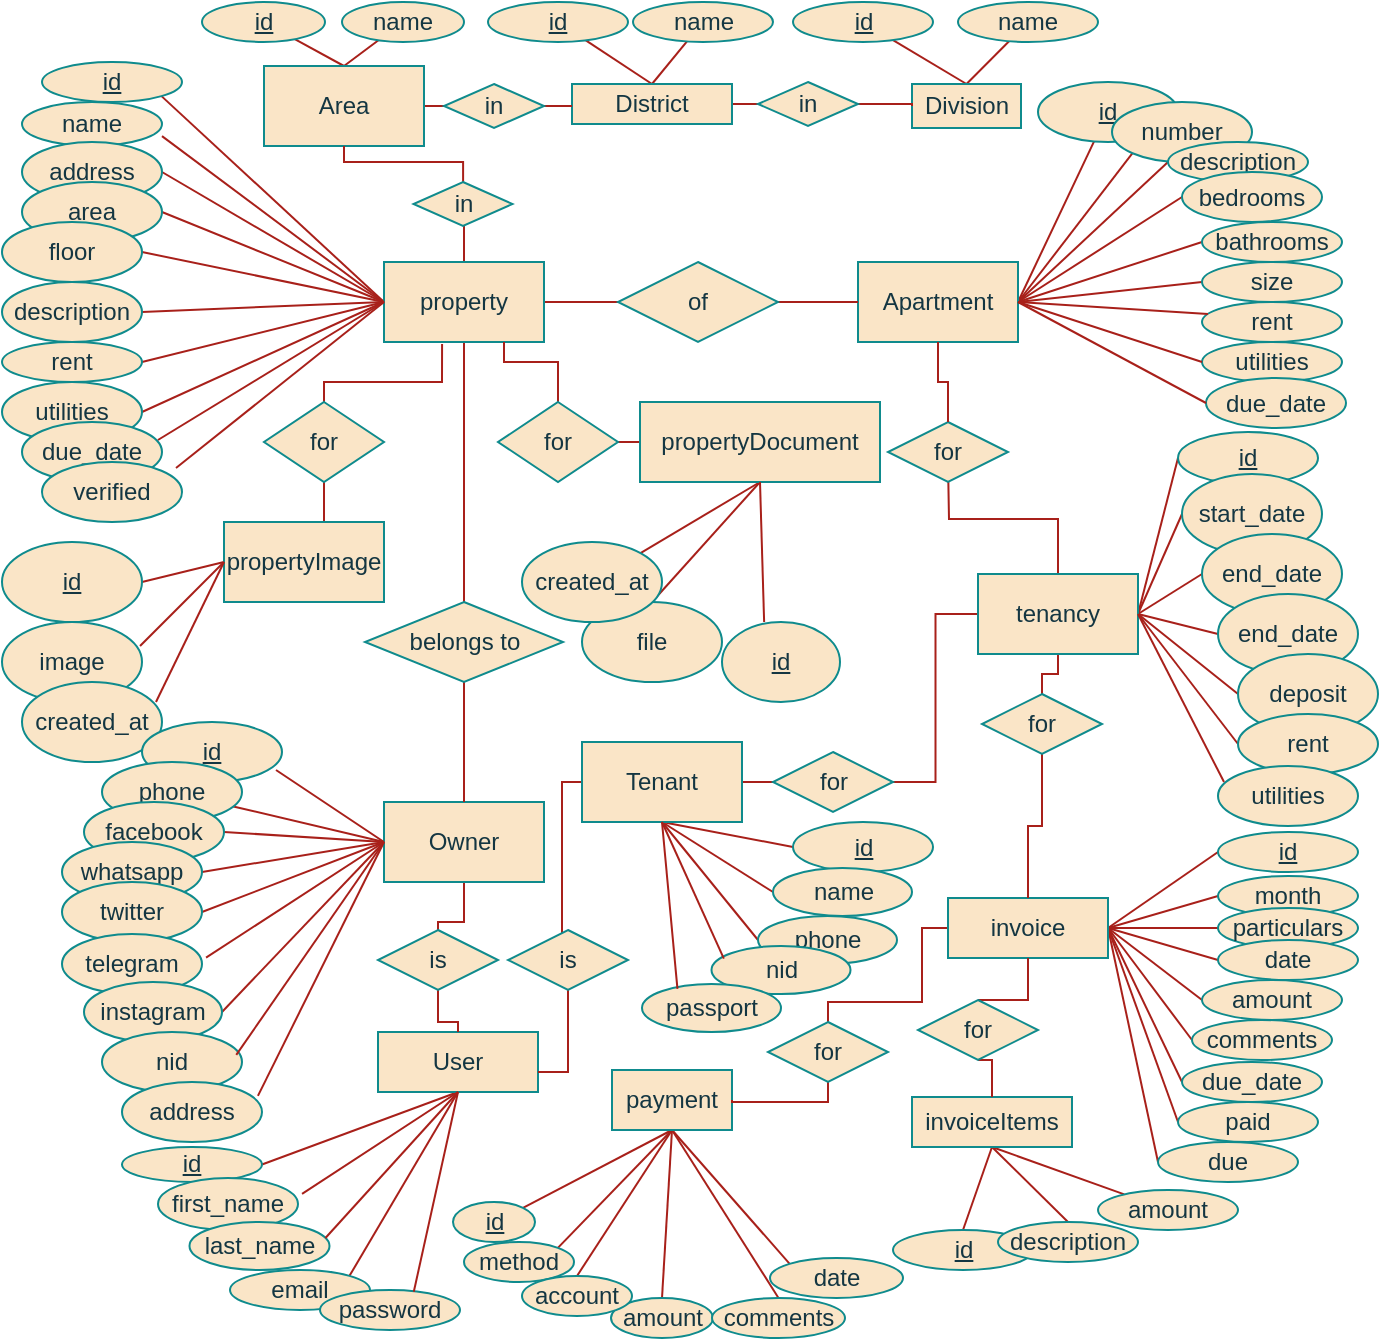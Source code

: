 <mxfile version="23.1.4" type="device">
  <diagram id="-Kegu3x4Kq4TtlcAsU5u" name="Page-1">
    <mxGraphModel dx="775" dy="406" grid="1" gridSize="10" guides="1" tooltips="1" connect="1" arrows="1" fold="1" page="1" pageScale="1" pageWidth="827" pageHeight="1169" math="0" shadow="0">
      <root>
        <mxCell id="0" />
        <mxCell id="1" parent="0" />
        <mxCell id="ADRR5VOEZKfYwD3EOIca-24" style="edgeStyle=none;rounded=0;orthogonalLoop=1;jettySize=auto;html=1;exitX=0.5;exitY=0;exitDx=0;exitDy=0;endArrow=none;endFill=0;labelBackgroundColor=none;fontColor=default;strokeColor=#A8201A;" parent="1" source="ADRR5VOEZKfYwD3EOIca-26" target="ADRR5VOEZKfYwD3EOIca-51" edge="1">
          <mxGeometry relative="1" as="geometry" />
        </mxCell>
        <mxCell id="ADRR5VOEZKfYwD3EOIca-25" style="edgeStyle=none;rounded=0;orthogonalLoop=1;jettySize=auto;html=1;exitX=0.5;exitY=0;exitDx=0;exitDy=0;endArrow=none;endFill=0;labelBackgroundColor=none;fontColor=default;strokeColor=#A8201A;" parent="1" source="ADRR5VOEZKfYwD3EOIca-26" target="ADRR5VOEZKfYwD3EOIca-52" edge="1">
          <mxGeometry relative="1" as="geometry" />
        </mxCell>
        <mxCell id="ADRR5VOEZKfYwD3EOIca-135" style="edgeStyle=orthogonalEdgeStyle;shape=connector;rounded=0;orthogonalLoop=1;jettySize=auto;html=1;exitX=1;exitY=0.5;exitDx=0;exitDy=0;entryX=0;entryY=0.5;entryDx=0;entryDy=0;labelBackgroundColor=default;strokeColor=#A8201A;align=center;verticalAlign=middle;fontFamily=Helvetica;fontSize=11;fontColor=#143642;endArrow=none;endFill=0;fillColor=#FAE5C7;" parent="1" source="ADRR5VOEZKfYwD3EOIca-26" target="ADRR5VOEZKfYwD3EOIca-134" edge="1">
          <mxGeometry relative="1" as="geometry" />
        </mxCell>
        <mxCell id="ADRR5VOEZKfYwD3EOIca-26" value="Area" style="rounded=0;whiteSpace=wrap;html=1;labelBackgroundColor=none;fillColor=#FAE5C7;strokeColor=#0F8B8D;fontColor=#143642;" parent="1" vertex="1">
          <mxGeometry x="161" y="112" width="80" height="40" as="geometry" />
        </mxCell>
        <mxCell id="ADRR5VOEZKfYwD3EOIca-51" value="&lt;u&gt;id&lt;/u&gt;" style="ellipse;whiteSpace=wrap;html=1;labelBackgroundColor=none;fillColor=#FAE5C7;strokeColor=#0F8B8D;fontColor=#143642;rounded=0;" parent="1" vertex="1">
          <mxGeometry x="130" y="80" width="61.5" height="20" as="geometry" />
        </mxCell>
        <mxCell id="ADRR5VOEZKfYwD3EOIca-52" value="name" style="ellipse;whiteSpace=wrap;html=1;labelBackgroundColor=none;fillColor=#FAE5C7;strokeColor=#0F8B8D;fontColor=#143642;rounded=0;" parent="1" vertex="1">
          <mxGeometry x="200" y="80" width="61" height="20" as="geometry" />
        </mxCell>
        <mxCell id="ADRR5VOEZKfYwD3EOIca-110" style="edgeStyle=none;rounded=0;orthogonalLoop=1;jettySize=auto;html=1;exitX=0.5;exitY=0;exitDx=0;exitDy=0;endArrow=none;endFill=0;labelBackgroundColor=none;fontColor=default;strokeColor=#A8201A;" parent="1" source="ADRR5VOEZKfYwD3EOIca-112" target="ADRR5VOEZKfYwD3EOIca-113" edge="1">
          <mxGeometry relative="1" as="geometry" />
        </mxCell>
        <mxCell id="ADRR5VOEZKfYwD3EOIca-111" style="edgeStyle=none;rounded=0;orthogonalLoop=1;jettySize=auto;html=1;exitX=0.5;exitY=0;exitDx=0;exitDy=0;endArrow=none;endFill=0;labelBackgroundColor=none;fontColor=default;strokeColor=#A8201A;" parent="1" source="ADRR5VOEZKfYwD3EOIca-112" target="ADRR5VOEZKfYwD3EOIca-114" edge="1">
          <mxGeometry relative="1" as="geometry" />
        </mxCell>
        <mxCell id="ADRR5VOEZKfYwD3EOIca-138" style="edgeStyle=orthogonalEdgeStyle;shape=connector;rounded=0;orthogonalLoop=1;jettySize=auto;html=1;exitX=1;exitY=0.5;exitDx=0;exitDy=0;entryX=0;entryY=0.5;entryDx=0;entryDy=0;labelBackgroundColor=default;strokeColor=#A8201A;align=center;verticalAlign=middle;fontFamily=Helvetica;fontSize=11;fontColor=#143642;endArrow=none;endFill=0;fillColor=#FAE5C7;" parent="1" source="ADRR5VOEZKfYwD3EOIca-112" target="ADRR5VOEZKfYwD3EOIca-137" edge="1">
          <mxGeometry relative="1" as="geometry" />
        </mxCell>
        <mxCell id="ADRR5VOEZKfYwD3EOIca-112" value="District" style="rounded=0;whiteSpace=wrap;html=1;labelBackgroundColor=none;fillColor=#FAE5C7;strokeColor=#0F8B8D;fontColor=#143642;" parent="1" vertex="1">
          <mxGeometry x="315" y="121" width="80" height="20" as="geometry" />
        </mxCell>
        <mxCell id="ADRR5VOEZKfYwD3EOIca-113" value="&lt;u&gt;id&lt;/u&gt;" style="ellipse;whiteSpace=wrap;html=1;labelBackgroundColor=none;fillColor=#FAE5C7;strokeColor=#0F8B8D;fontColor=#143642;rounded=0;" parent="1" vertex="1">
          <mxGeometry x="273" y="80" width="70" height="20" as="geometry" />
        </mxCell>
        <mxCell id="ADRR5VOEZKfYwD3EOIca-114" value="name" style="ellipse;whiteSpace=wrap;html=1;labelBackgroundColor=none;fillColor=#FAE5C7;strokeColor=#0F8B8D;fontColor=#143642;rounded=0;" parent="1" vertex="1">
          <mxGeometry x="345.5" y="80" width="70" height="20" as="geometry" />
        </mxCell>
        <mxCell id="ADRR5VOEZKfYwD3EOIca-115" style="edgeStyle=none;rounded=0;orthogonalLoop=1;jettySize=auto;html=1;exitX=0.5;exitY=0;exitDx=0;exitDy=0;endArrow=none;endFill=0;labelBackgroundColor=none;fontColor=default;strokeColor=#A8201A;" parent="1" source="ADRR5VOEZKfYwD3EOIca-117" target="ADRR5VOEZKfYwD3EOIca-118" edge="1">
          <mxGeometry relative="1" as="geometry" />
        </mxCell>
        <mxCell id="ADRR5VOEZKfYwD3EOIca-116" style="edgeStyle=none;rounded=0;orthogonalLoop=1;jettySize=auto;html=1;exitX=0.5;exitY=0;exitDx=0;exitDy=0;endArrow=none;endFill=0;labelBackgroundColor=none;fontColor=default;strokeColor=#A8201A;" parent="1" source="ADRR5VOEZKfYwD3EOIca-117" target="ADRR5VOEZKfYwD3EOIca-119" edge="1">
          <mxGeometry relative="1" as="geometry" />
        </mxCell>
        <mxCell id="ADRR5VOEZKfYwD3EOIca-117" value="Division" style="rounded=0;whiteSpace=wrap;html=1;labelBackgroundColor=none;fillColor=#FAE5C7;strokeColor=#0F8B8D;fontColor=#143642;" parent="1" vertex="1">
          <mxGeometry x="485" y="121" width="54.5" height="22" as="geometry" />
        </mxCell>
        <mxCell id="ADRR5VOEZKfYwD3EOIca-118" value="&lt;u&gt;id&lt;/u&gt;" style="ellipse;whiteSpace=wrap;html=1;labelBackgroundColor=none;fillColor=#FAE5C7;strokeColor=#0F8B8D;fontColor=#143642;rounded=0;" parent="1" vertex="1">
          <mxGeometry x="425.5" y="80" width="70" height="20" as="geometry" />
        </mxCell>
        <mxCell id="ADRR5VOEZKfYwD3EOIca-119" value="name" style="ellipse;whiteSpace=wrap;html=1;labelBackgroundColor=none;fillColor=#FAE5C7;strokeColor=#0F8B8D;fontColor=#143642;rounded=0;" parent="1" vertex="1">
          <mxGeometry x="508" y="80" width="70" height="20" as="geometry" />
        </mxCell>
        <mxCell id="ADRR5VOEZKfYwD3EOIca-132" value="" style="edgeStyle=orthogonalEdgeStyle;rounded=0;orthogonalLoop=1;jettySize=auto;html=1;endArrow=none;endFill=0;labelBackgroundColor=none;fontColor=default;strokeColor=#A8201A;" parent="1" source="ADRR5VOEZKfYwD3EOIca-120" target="ADRR5VOEZKfYwD3EOIca-131" edge="1">
          <mxGeometry relative="1" as="geometry" />
        </mxCell>
        <mxCell id="ADRR5VOEZKfYwD3EOIca-143" style="edgeStyle=orthogonalEdgeStyle;shape=connector;rounded=0;orthogonalLoop=1;jettySize=auto;html=1;exitX=1;exitY=0.5;exitDx=0;exitDy=0;labelBackgroundColor=default;strokeColor=#A8201A;align=center;verticalAlign=middle;fontFamily=Helvetica;fontSize=11;fontColor=#143642;endArrow=none;endFill=0;fillColor=#FAE5C7;" parent="1" source="ADRR5VOEZKfYwD3EOIca-120" target="ADRR5VOEZKfYwD3EOIca-142" edge="1">
          <mxGeometry relative="1" as="geometry" />
        </mxCell>
        <mxCell id="ADRR5VOEZKfYwD3EOIca-155" style="edgeStyle=orthogonalEdgeStyle;shape=connector;rounded=0;orthogonalLoop=1;jettySize=auto;html=1;exitX=0.5;exitY=1;exitDx=0;exitDy=0;entryX=0.5;entryY=0;entryDx=0;entryDy=0;labelBackgroundColor=default;strokeColor=#A8201A;align=center;verticalAlign=middle;fontFamily=Helvetica;fontSize=11;fontColor=#143642;endArrow=none;endFill=0;fillColor=#FAE5C7;" parent="1" source="ADRR5VOEZKfYwD3EOIca-120" target="ADRR5VOEZKfYwD3EOIca-154" edge="1">
          <mxGeometry relative="1" as="geometry" />
        </mxCell>
        <mxCell id="ADRR5VOEZKfYwD3EOIca-167" style="edgeStyle=none;shape=connector;rounded=0;orthogonalLoop=1;jettySize=auto;html=1;exitX=0;exitY=0.5;exitDx=0;exitDy=0;entryX=1;entryY=1;entryDx=0;entryDy=0;labelBackgroundColor=default;strokeColor=#A8201A;align=center;verticalAlign=middle;fontFamily=Helvetica;fontSize=11;fontColor=#143642;endArrow=none;endFill=0;fillColor=#FAE5C7;" parent="1" source="ADRR5VOEZKfYwD3EOIca-120" target="ADRR5VOEZKfYwD3EOIca-153" edge="1">
          <mxGeometry relative="1" as="geometry" />
        </mxCell>
        <mxCell id="ADRR5VOEZKfYwD3EOIca-169" style="edgeStyle=none;shape=connector;rounded=0;orthogonalLoop=1;jettySize=auto;html=1;exitX=0;exitY=0.5;exitDx=0;exitDy=0;entryX=1;entryY=0.5;entryDx=0;entryDy=0;labelBackgroundColor=default;strokeColor=#A8201A;align=center;verticalAlign=middle;fontFamily=Helvetica;fontSize=11;fontColor=#143642;endArrow=none;endFill=0;fillColor=#FAE5C7;" parent="1" source="ADRR5VOEZKfYwD3EOIca-120" target="ADRR5VOEZKfYwD3EOIca-158" edge="1">
          <mxGeometry relative="1" as="geometry" />
        </mxCell>
        <mxCell id="ADRR5VOEZKfYwD3EOIca-170" style="edgeStyle=none;shape=connector;rounded=0;orthogonalLoop=1;jettySize=auto;html=1;exitX=0;exitY=0.5;exitDx=0;exitDy=0;entryX=1;entryY=0.5;entryDx=0;entryDy=0;labelBackgroundColor=default;strokeColor=#A8201A;align=center;verticalAlign=middle;fontFamily=Helvetica;fontSize=11;fontColor=#143642;endArrow=none;endFill=0;fillColor=#FAE5C7;" parent="1" source="ADRR5VOEZKfYwD3EOIca-120" target="ADRR5VOEZKfYwD3EOIca-159" edge="1">
          <mxGeometry relative="1" as="geometry" />
        </mxCell>
        <mxCell id="ADRR5VOEZKfYwD3EOIca-171" style="edgeStyle=none;shape=connector;rounded=0;orthogonalLoop=1;jettySize=auto;html=1;exitX=0;exitY=0.5;exitDx=0;exitDy=0;entryX=1;entryY=0.5;entryDx=0;entryDy=0;labelBackgroundColor=default;strokeColor=#A8201A;align=center;verticalAlign=middle;fontFamily=Helvetica;fontSize=11;fontColor=#143642;endArrow=none;endFill=0;fillColor=#FAE5C7;" parent="1" source="ADRR5VOEZKfYwD3EOIca-120" target="ADRR5VOEZKfYwD3EOIca-160" edge="1">
          <mxGeometry relative="1" as="geometry" />
        </mxCell>
        <mxCell id="ADRR5VOEZKfYwD3EOIca-172" style="edgeStyle=none;shape=connector;rounded=0;orthogonalLoop=1;jettySize=auto;html=1;exitX=0;exitY=0.5;exitDx=0;exitDy=0;entryX=1;entryY=0.5;entryDx=0;entryDy=0;labelBackgroundColor=default;strokeColor=#A8201A;align=center;verticalAlign=middle;fontFamily=Helvetica;fontSize=11;fontColor=#143642;endArrow=none;endFill=0;fillColor=#FAE5C7;" parent="1" source="ADRR5VOEZKfYwD3EOIca-120" target="ADRR5VOEZKfYwD3EOIca-161" edge="1">
          <mxGeometry relative="1" as="geometry" />
        </mxCell>
        <mxCell id="ADRR5VOEZKfYwD3EOIca-173" style="edgeStyle=none;shape=connector;rounded=0;orthogonalLoop=1;jettySize=auto;html=1;exitX=0;exitY=0.5;exitDx=0;exitDy=0;entryX=1;entryY=0.5;entryDx=0;entryDy=0;labelBackgroundColor=default;strokeColor=#A8201A;align=center;verticalAlign=middle;fontFamily=Helvetica;fontSize=11;fontColor=#143642;endArrow=none;endFill=0;fillColor=#FAE5C7;" parent="1" source="ADRR5VOEZKfYwD3EOIca-120" target="ADRR5VOEZKfYwD3EOIca-162" edge="1">
          <mxGeometry relative="1" as="geometry" />
        </mxCell>
        <mxCell id="ADRR5VOEZKfYwD3EOIca-174" style="edgeStyle=none;shape=connector;rounded=0;orthogonalLoop=1;jettySize=auto;html=1;exitX=0;exitY=0.5;exitDx=0;exitDy=0;entryX=1;entryY=0.5;entryDx=0;entryDy=0;labelBackgroundColor=default;strokeColor=#A8201A;align=center;verticalAlign=middle;fontFamily=Helvetica;fontSize=11;fontColor=#143642;endArrow=none;endFill=0;fillColor=#FAE5C7;" parent="1" source="ADRR5VOEZKfYwD3EOIca-120" target="ADRR5VOEZKfYwD3EOIca-163" edge="1">
          <mxGeometry relative="1" as="geometry" />
        </mxCell>
        <mxCell id="ADRR5VOEZKfYwD3EOIca-120" value="property" style="rounded=0;whiteSpace=wrap;html=1;labelBackgroundColor=none;fillColor=#FAE5C7;strokeColor=#0F8B8D;fontColor=#143642;" parent="1" vertex="1">
          <mxGeometry x="221" y="210" width="80" height="40" as="geometry" />
        </mxCell>
        <mxCell id="ADRR5VOEZKfYwD3EOIca-199" style="edgeStyle=none;shape=connector;rounded=0;orthogonalLoop=1;jettySize=auto;html=1;exitX=1;exitY=0.5;exitDx=0;exitDy=0;exitPerimeter=0;labelBackgroundColor=default;strokeColor=#A8201A;align=center;verticalAlign=middle;fontFamily=Helvetica;fontSize=11;fontColor=#143642;endArrow=none;endFill=0;fillColor=#FAE5C7;" parent="1" source="ADRR5VOEZKfYwD3EOIca-121" target="ADRR5VOEZKfYwD3EOIca-190" edge="1">
          <mxGeometry relative="1" as="geometry" />
        </mxCell>
        <mxCell id="ADRR5VOEZKfYwD3EOIca-200" style="edgeStyle=none;shape=connector;rounded=0;orthogonalLoop=1;jettySize=auto;html=1;exitX=1;exitY=0.5;exitDx=0;exitDy=0;exitPerimeter=0;entryX=0;entryY=1;entryDx=0;entryDy=0;labelBackgroundColor=default;strokeColor=#A8201A;align=center;verticalAlign=middle;fontFamily=Helvetica;fontSize=11;fontColor=#143642;endArrow=none;endFill=0;fillColor=#FAE5C7;" parent="1" source="ADRR5VOEZKfYwD3EOIca-121" target="ADRR5VOEZKfYwD3EOIca-191" edge="1">
          <mxGeometry relative="1" as="geometry" />
        </mxCell>
        <mxCell id="ADRR5VOEZKfYwD3EOIca-201" style="edgeStyle=none;shape=connector;rounded=0;orthogonalLoop=1;jettySize=auto;html=1;exitX=1;exitY=0.5;exitDx=0;exitDy=0;exitPerimeter=0;entryX=0;entryY=0.5;entryDx=0;entryDy=0;labelBackgroundColor=default;strokeColor=#A8201A;align=center;verticalAlign=middle;fontFamily=Helvetica;fontSize=11;fontColor=#143642;endArrow=none;endFill=0;fillColor=#FAE5C7;" parent="1" source="ADRR5VOEZKfYwD3EOIca-121" target="ADRR5VOEZKfYwD3EOIca-192" edge="1">
          <mxGeometry relative="1" as="geometry" />
        </mxCell>
        <mxCell id="ADRR5VOEZKfYwD3EOIca-202" style="edgeStyle=none;shape=connector;rounded=0;orthogonalLoop=1;jettySize=auto;html=1;exitX=1;exitY=0.5;exitDx=0;exitDy=0;exitPerimeter=0;entryX=0;entryY=0.5;entryDx=0;entryDy=0;labelBackgroundColor=default;strokeColor=#A8201A;align=center;verticalAlign=middle;fontFamily=Helvetica;fontSize=11;fontColor=#143642;endArrow=none;endFill=0;fillColor=#FAE5C7;" parent="1" source="ADRR5VOEZKfYwD3EOIca-121" target="ADRR5VOEZKfYwD3EOIca-193" edge="1">
          <mxGeometry relative="1" as="geometry" />
        </mxCell>
        <mxCell id="ADRR5VOEZKfYwD3EOIca-203" style="edgeStyle=none;shape=connector;rounded=0;orthogonalLoop=1;jettySize=auto;html=1;exitX=1;exitY=0.5;exitDx=0;exitDy=0;exitPerimeter=0;entryX=0;entryY=0.5;entryDx=0;entryDy=0;labelBackgroundColor=default;strokeColor=#A8201A;align=center;verticalAlign=middle;fontFamily=Helvetica;fontSize=11;fontColor=#143642;endArrow=none;endFill=0;fillColor=#FAE5C7;" parent="1" source="ADRR5VOEZKfYwD3EOIca-121" target="ADRR5VOEZKfYwD3EOIca-194" edge="1">
          <mxGeometry relative="1" as="geometry" />
        </mxCell>
        <mxCell id="ADRR5VOEZKfYwD3EOIca-204" style="edgeStyle=none;shape=connector;rounded=0;orthogonalLoop=1;jettySize=auto;html=1;exitX=1;exitY=0.5;exitDx=0;exitDy=0;exitPerimeter=0;entryX=0;entryY=0.5;entryDx=0;entryDy=0;labelBackgroundColor=default;strokeColor=#A8201A;align=center;verticalAlign=middle;fontFamily=Helvetica;fontSize=11;fontColor=#143642;endArrow=none;endFill=0;fillColor=#FAE5C7;" parent="1" source="ADRR5VOEZKfYwD3EOIca-121" target="ADRR5VOEZKfYwD3EOIca-195" edge="1">
          <mxGeometry relative="1" as="geometry" />
        </mxCell>
        <mxCell id="ADRR5VOEZKfYwD3EOIca-121" value="Apartment" style="rounded=0;whiteSpace=wrap;html=1;labelBackgroundColor=none;fillColor=#FAE5C7;strokeColor=#0F8B8D;fontColor=#143642;points=[[0,0,0,0,0],[0,0.25,0,0,0],[0,0.5,0,0,0],[0,0.75,0,0,0],[0,1,0,0,0],[0.25,0,0,0,0],[0.25,1,0,0,0],[0.5,0,0,0,0],[0.5,1,0,0,0],[0.75,0,0,0,0],[0.75,1,0,0,0],[1,0,0,0,0],[1,0.25,0,0,0],[1,0.5,0,0,0],[1,0.75,0,0,0],[1,1,0,0,0]];" parent="1" vertex="1">
          <mxGeometry x="458" y="210" width="80" height="40" as="geometry" />
        </mxCell>
        <mxCell id="ADRR5VOEZKfYwD3EOIca-150" style="edgeStyle=orthogonalEdgeStyle;shape=connector;rounded=0;orthogonalLoop=1;jettySize=auto;html=1;exitX=0.5;exitY=0;exitDx=0;exitDy=0;entryX=0.5;entryY=1;entryDx=0;entryDy=0;labelBackgroundColor=default;strokeColor=#A8201A;align=center;verticalAlign=middle;fontFamily=Helvetica;fontSize=11;fontColor=#143642;endArrow=none;endFill=0;fillColor=#FAE5C7;" parent="1" source="ADRR5VOEZKfYwD3EOIca-122" target="ADRR5VOEZKfYwD3EOIca-147" edge="1">
          <mxGeometry relative="1" as="geometry" />
        </mxCell>
        <mxCell id="ADRR5VOEZKfYwD3EOIca-181" style="edgeStyle=none;shape=connector;rounded=0;orthogonalLoop=1;jettySize=auto;html=1;exitX=0;exitY=0.5;exitDx=0;exitDy=0;entryX=1;entryY=0.5;entryDx=0;entryDy=0;labelBackgroundColor=default;strokeColor=#A8201A;align=center;verticalAlign=middle;fontFamily=Helvetica;fontSize=11;fontColor=#143642;endArrow=none;endFill=0;fillColor=#FAE5C7;" parent="1" source="ADRR5VOEZKfYwD3EOIca-122" target="ADRR5VOEZKfYwD3EOIca-177" edge="1">
          <mxGeometry relative="1" as="geometry" />
        </mxCell>
        <mxCell id="ADRR5VOEZKfYwD3EOIca-122" value="propertyImage" style="rounded=0;whiteSpace=wrap;html=1;labelBackgroundColor=none;fillColor=#FAE5C7;strokeColor=#0F8B8D;fontColor=#143642;" parent="1" vertex="1">
          <mxGeometry x="141" y="340" width="80" height="40" as="geometry" />
        </mxCell>
        <mxCell id="ADRR5VOEZKfYwD3EOIca-149" style="edgeStyle=orthogonalEdgeStyle;shape=connector;rounded=0;orthogonalLoop=1;jettySize=auto;html=1;exitX=0;exitY=0.5;exitDx=0;exitDy=0;entryX=1;entryY=0.5;entryDx=0;entryDy=0;labelBackgroundColor=default;strokeColor=#A8201A;align=center;verticalAlign=middle;fontFamily=Helvetica;fontSize=11;fontColor=#143642;endArrow=none;endFill=0;fillColor=#FAE5C7;" parent="1" source="ADRR5VOEZKfYwD3EOIca-123" edge="1">
          <mxGeometry relative="1" as="geometry">
            <mxPoint x="319" y="300" as="targetPoint" />
            <Array as="points" />
          </mxGeometry>
        </mxCell>
        <mxCell id="ADRR5VOEZKfYwD3EOIca-187" style="edgeStyle=none;shape=connector;rounded=0;orthogonalLoop=1;jettySize=auto;html=1;exitX=0.5;exitY=1;exitDx=0;exitDy=0;labelBackgroundColor=default;strokeColor=#A8201A;align=center;verticalAlign=middle;fontFamily=Helvetica;fontSize=11;fontColor=#143642;endArrow=none;endFill=0;fillColor=#FAE5C7;" parent="1" source="ADRR5VOEZKfYwD3EOIca-123" target="ADRR5VOEZKfYwD3EOIca-186" edge="1">
          <mxGeometry relative="1" as="geometry" />
        </mxCell>
        <mxCell id="ADRR5VOEZKfYwD3EOIca-188" style="edgeStyle=none;shape=connector;rounded=0;orthogonalLoop=1;jettySize=auto;html=1;exitX=0.5;exitY=1;exitDx=0;exitDy=0;entryX=0.5;entryY=0;entryDx=0;entryDy=0;labelBackgroundColor=default;strokeColor=#A8201A;align=center;verticalAlign=middle;fontFamily=Helvetica;fontSize=11;fontColor=#143642;endArrow=none;endFill=0;fillColor=#FAE5C7;" parent="1" source="ADRR5VOEZKfYwD3EOIca-123" target="ADRR5VOEZKfYwD3EOIca-185" edge="1">
          <mxGeometry relative="1" as="geometry" />
        </mxCell>
        <mxCell id="ADRR5VOEZKfYwD3EOIca-123" value="propertyDocument" style="rounded=0;whiteSpace=wrap;html=1;labelBackgroundColor=none;fillColor=#FAE5C7;strokeColor=#0F8B8D;fontColor=#143642;" parent="1" vertex="1">
          <mxGeometry x="349" y="280" width="120" height="40" as="geometry" />
        </mxCell>
        <mxCell id="XrSQAXkZcSsN4d7aBjkd-28" style="edgeStyle=none;rounded=0;orthogonalLoop=1;jettySize=auto;html=1;exitX=0;exitY=0.5;exitDx=0;exitDy=0;strokeColor=#A8201A;align=center;verticalAlign=middle;fontFamily=Helvetica;fontSize=11;fontColor=#143642;labelBackgroundColor=default;endArrow=none;endFill=0;fillColor=#FAE5C7;" edge="1" parent="1" source="ADRR5VOEZKfYwD3EOIca-124" target="XrSQAXkZcSsN4d7aBjkd-19">
          <mxGeometry relative="1" as="geometry" />
        </mxCell>
        <mxCell id="XrSQAXkZcSsN4d7aBjkd-29" style="edgeStyle=none;rounded=0;orthogonalLoop=1;jettySize=auto;html=1;exitX=0;exitY=0.5;exitDx=0;exitDy=0;entryX=1;entryY=0.5;entryDx=0;entryDy=0;strokeColor=#A8201A;align=center;verticalAlign=middle;fontFamily=Helvetica;fontSize=11;fontColor=#143642;labelBackgroundColor=default;endArrow=none;endFill=0;fillColor=#FAE5C7;" edge="1" parent="1" source="ADRR5VOEZKfYwD3EOIca-124" target="XrSQAXkZcSsN4d7aBjkd-20">
          <mxGeometry relative="1" as="geometry" />
        </mxCell>
        <mxCell id="XrSQAXkZcSsN4d7aBjkd-30" style="edgeStyle=none;rounded=0;orthogonalLoop=1;jettySize=auto;html=1;exitX=0;exitY=0.5;exitDx=0;exitDy=0;entryX=1;entryY=0.5;entryDx=0;entryDy=0;strokeColor=#A8201A;align=center;verticalAlign=middle;fontFamily=Helvetica;fontSize=11;fontColor=#143642;labelBackgroundColor=default;endArrow=none;endFill=0;fillColor=#FAE5C7;" edge="1" parent="1" source="ADRR5VOEZKfYwD3EOIca-124" target="XrSQAXkZcSsN4d7aBjkd-21">
          <mxGeometry relative="1" as="geometry" />
        </mxCell>
        <mxCell id="XrSQAXkZcSsN4d7aBjkd-31" style="edgeStyle=none;rounded=0;orthogonalLoop=1;jettySize=auto;html=1;exitX=0;exitY=0.5;exitDx=0;exitDy=0;entryX=1;entryY=0.5;entryDx=0;entryDy=0;strokeColor=#A8201A;align=center;verticalAlign=middle;fontFamily=Helvetica;fontSize=11;fontColor=#143642;labelBackgroundColor=default;endArrow=none;endFill=0;fillColor=#FAE5C7;" edge="1" parent="1" source="ADRR5VOEZKfYwD3EOIca-124" target="XrSQAXkZcSsN4d7aBjkd-22">
          <mxGeometry relative="1" as="geometry" />
        </mxCell>
        <mxCell id="XrSQAXkZcSsN4d7aBjkd-33" style="edgeStyle=none;rounded=0;orthogonalLoop=1;jettySize=auto;html=1;exitX=0;exitY=0.5;exitDx=0;exitDy=0;entryX=1;entryY=0.5;entryDx=0;entryDy=0;strokeColor=#A8201A;align=center;verticalAlign=middle;fontFamily=Helvetica;fontSize=11;fontColor=#143642;labelBackgroundColor=default;endArrow=none;endFill=0;fillColor=#FAE5C7;" edge="1" parent="1" source="ADRR5VOEZKfYwD3EOIca-124" target="XrSQAXkZcSsN4d7aBjkd-24">
          <mxGeometry relative="1" as="geometry" />
        </mxCell>
        <mxCell id="XrSQAXkZcSsN4d7aBjkd-40" style="edgeStyle=orthogonalEdgeStyle;rounded=0;orthogonalLoop=1;jettySize=auto;html=1;exitX=0.5;exitY=1;exitDx=0;exitDy=0;strokeColor=#A8201A;align=center;verticalAlign=middle;fontFamily=Helvetica;fontSize=11;fontColor=#143642;labelBackgroundColor=default;endArrow=none;endFill=0;fillColor=#FAE5C7;" edge="1" parent="1" source="ADRR5VOEZKfYwD3EOIca-124" target="XrSQAXkZcSsN4d7aBjkd-36">
          <mxGeometry relative="1" as="geometry" />
        </mxCell>
        <mxCell id="ADRR5VOEZKfYwD3EOIca-124" value="Owner" style="rounded=0;whiteSpace=wrap;html=1;labelBackgroundColor=none;fillColor=#FAE5C7;strokeColor=#0F8B8D;fontColor=#143642;" parent="1" vertex="1">
          <mxGeometry x="221" y="480" width="80" height="40" as="geometry" />
        </mxCell>
        <mxCell id="XrSQAXkZcSsN4d7aBjkd-43" style="edgeStyle=orthogonalEdgeStyle;rounded=0;orthogonalLoop=1;jettySize=auto;html=1;exitX=0;exitY=0.5;exitDx=0;exitDy=0;strokeColor=#A8201A;align=center;verticalAlign=middle;fontFamily=Helvetica;fontSize=11;fontColor=#143642;labelBackgroundColor=default;endArrow=none;endFill=0;fillColor=#FAE5C7;entryX=0.5;entryY=0;entryDx=0;entryDy=0;" edge="1" parent="1" source="ADRR5VOEZKfYwD3EOIca-125" target="XrSQAXkZcSsN4d7aBjkd-37">
          <mxGeometry relative="1" as="geometry">
            <Array as="points">
              <mxPoint x="310" y="470" />
              <mxPoint x="310" y="568" />
            </Array>
          </mxGeometry>
        </mxCell>
        <mxCell id="XrSQAXkZcSsN4d7aBjkd-47" style="edgeStyle=orthogonalEdgeStyle;rounded=0;orthogonalLoop=1;jettySize=auto;html=1;exitX=1;exitY=0.5;exitDx=0;exitDy=0;entryX=0;entryY=0.5;entryDx=0;entryDy=0;strokeColor=#A8201A;align=center;verticalAlign=middle;fontFamily=Helvetica;fontSize=11;fontColor=#143642;labelBackgroundColor=default;endArrow=none;endFill=0;fillColor=#FAE5C7;" edge="1" parent="1" source="ADRR5VOEZKfYwD3EOIca-125" target="XrSQAXkZcSsN4d7aBjkd-44">
          <mxGeometry relative="1" as="geometry" />
        </mxCell>
        <mxCell id="XrSQAXkZcSsN4d7aBjkd-60" style="rounded=0;orthogonalLoop=1;jettySize=auto;html=1;exitX=0.5;exitY=1;exitDx=0;exitDy=0;entryX=0;entryY=0.5;entryDx=0;entryDy=0;strokeColor=#A8201A;align=center;verticalAlign=middle;fontFamily=Helvetica;fontSize=11;fontColor=#143642;labelBackgroundColor=default;endArrow=none;endFill=0;fillColor=#FAE5C7;" edge="1" parent="1" source="ADRR5VOEZKfYwD3EOIca-125" target="XrSQAXkZcSsN4d7aBjkd-55">
          <mxGeometry relative="1" as="geometry" />
        </mxCell>
        <mxCell id="XrSQAXkZcSsN4d7aBjkd-61" style="edgeStyle=none;rounded=0;orthogonalLoop=1;jettySize=auto;html=1;exitX=0.5;exitY=1;exitDx=0;exitDy=0;entryX=0;entryY=0.5;entryDx=0;entryDy=0;strokeColor=#A8201A;align=center;verticalAlign=middle;fontFamily=Helvetica;fontSize=11;fontColor=#143642;labelBackgroundColor=default;endArrow=none;endFill=0;fillColor=#FAE5C7;" edge="1" parent="1" source="ADRR5VOEZKfYwD3EOIca-125" target="XrSQAXkZcSsN4d7aBjkd-56">
          <mxGeometry relative="1" as="geometry" />
        </mxCell>
        <mxCell id="XrSQAXkZcSsN4d7aBjkd-62" style="edgeStyle=none;rounded=0;orthogonalLoop=1;jettySize=auto;html=1;exitX=0.5;exitY=1;exitDx=0;exitDy=0;entryX=0;entryY=0.5;entryDx=0;entryDy=0;strokeColor=#A8201A;align=center;verticalAlign=middle;fontFamily=Helvetica;fontSize=11;fontColor=#143642;labelBackgroundColor=default;endArrow=none;endFill=0;fillColor=#FAE5C7;" edge="1" parent="1" source="ADRR5VOEZKfYwD3EOIca-125" target="XrSQAXkZcSsN4d7aBjkd-57">
          <mxGeometry relative="1" as="geometry" />
        </mxCell>
        <mxCell id="ADRR5VOEZKfYwD3EOIca-125" value="Tenant" style="rounded=0;whiteSpace=wrap;html=1;labelBackgroundColor=none;fillColor=#FAE5C7;strokeColor=#0F8B8D;fontColor=#143642;" parent="1" vertex="1">
          <mxGeometry x="320" y="450" width="80" height="40" as="geometry" />
        </mxCell>
        <mxCell id="XrSQAXkZcSsN4d7aBjkd-96" style="edgeStyle=none;rounded=0;orthogonalLoop=1;jettySize=auto;html=1;exitX=0.5;exitY=1;exitDx=0;exitDy=0;entryX=1;entryY=0.5;entryDx=0;entryDy=0;strokeColor=#A8201A;align=center;verticalAlign=middle;fontFamily=Helvetica;fontSize=11;fontColor=#143642;labelBackgroundColor=default;endArrow=none;endFill=0;fillColor=#FAE5C7;" edge="1" parent="1" source="ADRR5VOEZKfYwD3EOIca-126" target="XrSQAXkZcSsN4d7aBjkd-91">
          <mxGeometry relative="1" as="geometry" />
        </mxCell>
        <mxCell id="XrSQAXkZcSsN4d7aBjkd-99" style="edgeStyle=none;rounded=0;orthogonalLoop=1;jettySize=auto;html=1;exitX=0.5;exitY=1;exitDx=0;exitDy=0;entryX=1;entryY=0;entryDx=0;entryDy=0;strokeColor=#A8201A;align=center;verticalAlign=middle;fontFamily=Helvetica;fontSize=11;fontColor=#143642;labelBackgroundColor=default;endArrow=none;endFill=0;fillColor=#FAE5C7;" edge="1" parent="1" source="ADRR5VOEZKfYwD3EOIca-126" target="XrSQAXkZcSsN4d7aBjkd-94">
          <mxGeometry relative="1" as="geometry" />
        </mxCell>
        <mxCell id="ADRR5VOEZKfYwD3EOIca-126" value="User" style="rounded=0;whiteSpace=wrap;html=1;labelBackgroundColor=none;fillColor=#FAE5C7;strokeColor=#0F8B8D;fontColor=#143642;" parent="1" vertex="1">
          <mxGeometry x="218" y="595" width="80" height="30" as="geometry" />
        </mxCell>
        <mxCell id="XrSQAXkZcSsN4d7aBjkd-10" style="edgeStyle=none;rounded=0;orthogonalLoop=1;jettySize=auto;html=1;exitX=1;exitY=0.5;exitDx=0;exitDy=0;entryX=0;entryY=0.5;entryDx=0;entryDy=0;strokeColor=#A8201A;align=center;verticalAlign=middle;fontFamily=Helvetica;fontSize=11;fontColor=#143642;labelBackgroundColor=default;endArrow=none;endFill=0;fillColor=#FAE5C7;" edge="1" parent="1" source="ADRR5VOEZKfYwD3EOIca-127" target="XrSQAXkZcSsN4d7aBjkd-1">
          <mxGeometry relative="1" as="geometry" />
        </mxCell>
        <mxCell id="XrSQAXkZcSsN4d7aBjkd-11" style="edgeStyle=none;rounded=0;orthogonalLoop=1;jettySize=auto;html=1;exitX=1;exitY=0.5;exitDx=0;exitDy=0;entryX=0;entryY=0.5;entryDx=0;entryDy=0;strokeColor=#A8201A;align=center;verticalAlign=middle;fontFamily=Helvetica;fontSize=11;fontColor=#143642;labelBackgroundColor=default;endArrow=none;endFill=0;fillColor=#FAE5C7;" edge="1" parent="1" source="ADRR5VOEZKfYwD3EOIca-127" target="XrSQAXkZcSsN4d7aBjkd-2">
          <mxGeometry relative="1" as="geometry" />
        </mxCell>
        <mxCell id="XrSQAXkZcSsN4d7aBjkd-12" style="edgeStyle=none;rounded=0;orthogonalLoop=1;jettySize=auto;html=1;exitX=1;exitY=0.5;exitDx=0;exitDy=0;entryX=0;entryY=0.5;entryDx=0;entryDy=0;strokeColor=#A8201A;align=center;verticalAlign=middle;fontFamily=Helvetica;fontSize=11;fontColor=#143642;labelBackgroundColor=default;endArrow=none;endFill=0;fillColor=#FAE5C7;" edge="1" parent="1" source="ADRR5VOEZKfYwD3EOIca-127" target="XrSQAXkZcSsN4d7aBjkd-3">
          <mxGeometry relative="1" as="geometry" />
        </mxCell>
        <mxCell id="XrSQAXkZcSsN4d7aBjkd-14" style="edgeStyle=none;rounded=0;orthogonalLoop=1;jettySize=auto;html=1;exitX=1;exitY=0.5;exitDx=0;exitDy=0;entryX=0;entryY=0.5;entryDx=0;entryDy=0;strokeColor=#A8201A;align=center;verticalAlign=middle;fontFamily=Helvetica;fontSize=11;fontColor=#143642;labelBackgroundColor=default;endArrow=none;endFill=0;fillColor=#FAE5C7;" edge="1" parent="1" source="ADRR5VOEZKfYwD3EOIca-127" target="XrSQAXkZcSsN4d7aBjkd-4">
          <mxGeometry relative="1" as="geometry" />
        </mxCell>
        <mxCell id="XrSQAXkZcSsN4d7aBjkd-15" style="edgeStyle=none;rounded=0;orthogonalLoop=1;jettySize=auto;html=1;exitX=1;exitY=0.5;exitDx=0;exitDy=0;entryX=0;entryY=0.5;entryDx=0;entryDy=0;strokeColor=#A8201A;align=center;verticalAlign=middle;fontFamily=Helvetica;fontSize=11;fontColor=#143642;labelBackgroundColor=default;endArrow=none;endFill=0;fillColor=#FAE5C7;" edge="1" parent="1" source="ADRR5VOEZKfYwD3EOIca-127" target="XrSQAXkZcSsN4d7aBjkd-5">
          <mxGeometry relative="1" as="geometry" />
        </mxCell>
        <mxCell id="XrSQAXkZcSsN4d7aBjkd-16" style="edgeStyle=none;rounded=0;orthogonalLoop=1;jettySize=auto;html=1;exitX=1;exitY=0.5;exitDx=0;exitDy=0;entryX=0;entryY=0.5;entryDx=0;entryDy=0;strokeColor=#A8201A;align=center;verticalAlign=middle;fontFamily=Helvetica;fontSize=11;fontColor=#143642;labelBackgroundColor=default;endArrow=none;endFill=0;fillColor=#FAE5C7;" edge="1" parent="1" source="ADRR5VOEZKfYwD3EOIca-127" target="XrSQAXkZcSsN4d7aBjkd-6">
          <mxGeometry relative="1" as="geometry" />
        </mxCell>
        <mxCell id="XrSQAXkZcSsN4d7aBjkd-49" style="edgeStyle=orthogonalEdgeStyle;rounded=0;orthogonalLoop=1;jettySize=auto;html=1;exitX=0;exitY=0.5;exitDx=0;exitDy=0;entryX=1;entryY=0.5;entryDx=0;entryDy=0;strokeColor=#A8201A;align=center;verticalAlign=middle;fontFamily=Helvetica;fontSize=11;fontColor=#143642;labelBackgroundColor=default;endArrow=none;endFill=0;fillColor=#FAE5C7;" edge="1" parent="1" source="ADRR5VOEZKfYwD3EOIca-127" target="XrSQAXkZcSsN4d7aBjkd-44">
          <mxGeometry relative="1" as="geometry" />
        </mxCell>
        <mxCell id="XrSQAXkZcSsN4d7aBjkd-50" style="edgeStyle=orthogonalEdgeStyle;rounded=0;orthogonalLoop=1;jettySize=auto;html=1;exitX=0.5;exitY=0;exitDx=0;exitDy=0;entryX=0.5;entryY=1;entryDx=0;entryDy=0;strokeColor=#A8201A;align=center;verticalAlign=middle;fontFamily=Helvetica;fontSize=11;fontColor=#143642;labelBackgroundColor=default;endArrow=none;endFill=0;fillColor=#FAE5C7;" edge="1" parent="1" source="ADRR5VOEZKfYwD3EOIca-127">
          <mxGeometry relative="1" as="geometry">
            <mxPoint x="503" y="310" as="targetPoint" />
          </mxGeometry>
        </mxCell>
        <mxCell id="XrSQAXkZcSsN4d7aBjkd-53" style="edgeStyle=orthogonalEdgeStyle;rounded=0;orthogonalLoop=1;jettySize=auto;html=1;exitX=0.5;exitY=1;exitDx=0;exitDy=0;entryX=0.5;entryY=0;entryDx=0;entryDy=0;strokeColor=#A8201A;align=center;verticalAlign=middle;fontFamily=Helvetica;fontSize=11;fontColor=#143642;labelBackgroundColor=default;endArrow=none;endFill=0;fillColor=#FAE5C7;" edge="1" parent="1" source="ADRR5VOEZKfYwD3EOIca-127" target="XrSQAXkZcSsN4d7aBjkd-52">
          <mxGeometry relative="1" as="geometry">
            <Array as="points">
              <mxPoint x="558" y="416" />
              <mxPoint x="550" y="416" />
            </Array>
          </mxGeometry>
        </mxCell>
        <mxCell id="ADRR5VOEZKfYwD3EOIca-127" value="tenancy" style="rounded=0;whiteSpace=wrap;html=1;labelBackgroundColor=none;fillColor=#FAE5C7;strokeColor=#0F8B8D;fontColor=#143642;" parent="1" vertex="1">
          <mxGeometry x="518" y="366" width="80" height="40" as="geometry" />
        </mxCell>
        <mxCell id="XrSQAXkZcSsN4d7aBjkd-75" style="edgeStyle=none;rounded=0;orthogonalLoop=1;jettySize=auto;html=1;exitX=1;exitY=0.5;exitDx=0;exitDy=0;entryX=0;entryY=0.5;entryDx=0;entryDy=0;strokeColor=#A8201A;align=center;verticalAlign=middle;fontFamily=Helvetica;fontSize=11;fontColor=#143642;labelBackgroundColor=default;endArrow=none;endFill=0;fillColor=#FAE5C7;" edge="1" parent="1" source="ADRR5VOEZKfYwD3EOIca-128" target="XrSQAXkZcSsN4d7aBjkd-66">
          <mxGeometry relative="1" as="geometry" />
        </mxCell>
        <mxCell id="XrSQAXkZcSsN4d7aBjkd-76" style="edgeStyle=none;rounded=0;orthogonalLoop=1;jettySize=auto;html=1;exitX=1;exitY=0.5;exitDx=0;exitDy=0;entryX=0;entryY=0.5;entryDx=0;entryDy=0;strokeColor=#A8201A;align=center;verticalAlign=middle;fontFamily=Helvetica;fontSize=11;fontColor=#143642;labelBackgroundColor=default;endArrow=none;endFill=0;fillColor=#FAE5C7;" edge="1" parent="1" source="ADRR5VOEZKfYwD3EOIca-128" target="XrSQAXkZcSsN4d7aBjkd-67">
          <mxGeometry relative="1" as="geometry" />
        </mxCell>
        <mxCell id="XrSQAXkZcSsN4d7aBjkd-77" style="edgeStyle=none;rounded=0;orthogonalLoop=1;jettySize=auto;html=1;exitX=1;exitY=0.5;exitDx=0;exitDy=0;entryX=0;entryY=0.5;entryDx=0;entryDy=0;strokeColor=#A8201A;align=center;verticalAlign=middle;fontFamily=Helvetica;fontSize=11;fontColor=#143642;labelBackgroundColor=default;endArrow=none;endFill=0;fillColor=#FAE5C7;" edge="1" parent="1" source="ADRR5VOEZKfYwD3EOIca-128" target="XrSQAXkZcSsN4d7aBjkd-68">
          <mxGeometry relative="1" as="geometry" />
        </mxCell>
        <mxCell id="XrSQAXkZcSsN4d7aBjkd-78" style="edgeStyle=none;rounded=0;orthogonalLoop=1;jettySize=auto;html=1;exitX=1;exitY=0.5;exitDx=0;exitDy=0;entryX=0;entryY=0.5;entryDx=0;entryDy=0;strokeColor=#A8201A;align=center;verticalAlign=middle;fontFamily=Helvetica;fontSize=11;fontColor=#143642;labelBackgroundColor=default;endArrow=none;endFill=0;fillColor=#FAE5C7;" edge="1" parent="1" source="ADRR5VOEZKfYwD3EOIca-128" target="XrSQAXkZcSsN4d7aBjkd-70">
          <mxGeometry relative="1" as="geometry" />
        </mxCell>
        <mxCell id="XrSQAXkZcSsN4d7aBjkd-79" style="edgeStyle=none;rounded=0;orthogonalLoop=1;jettySize=auto;html=1;exitX=1;exitY=0.5;exitDx=0;exitDy=0;entryX=0;entryY=0.5;entryDx=0;entryDy=0;strokeColor=#A8201A;align=center;verticalAlign=middle;fontFamily=Helvetica;fontSize=11;fontColor=#143642;labelBackgroundColor=default;endArrow=none;endFill=0;fillColor=#FAE5C7;" edge="1" parent="1" source="ADRR5VOEZKfYwD3EOIca-128" target="XrSQAXkZcSsN4d7aBjkd-71">
          <mxGeometry relative="1" as="geometry" />
        </mxCell>
        <mxCell id="XrSQAXkZcSsN4d7aBjkd-80" style="edgeStyle=none;rounded=0;orthogonalLoop=1;jettySize=auto;html=1;exitX=1;exitY=0.5;exitDx=0;exitDy=0;entryX=0;entryY=0.5;entryDx=0;entryDy=0;strokeColor=#A8201A;align=center;verticalAlign=middle;fontFamily=Helvetica;fontSize=11;fontColor=#143642;labelBackgroundColor=default;endArrow=none;endFill=0;fillColor=#FAE5C7;" edge="1" parent="1" source="ADRR5VOEZKfYwD3EOIca-128" target="XrSQAXkZcSsN4d7aBjkd-69">
          <mxGeometry relative="1" as="geometry" />
        </mxCell>
        <mxCell id="XrSQAXkZcSsN4d7aBjkd-81" style="edgeStyle=none;rounded=0;orthogonalLoop=1;jettySize=auto;html=1;exitX=1;exitY=0.5;exitDx=0;exitDy=0;entryX=0;entryY=0.5;entryDx=0;entryDy=0;strokeColor=#A8201A;align=center;verticalAlign=middle;fontFamily=Helvetica;fontSize=11;fontColor=#143642;labelBackgroundColor=default;endArrow=none;endFill=0;fillColor=#FAE5C7;" edge="1" parent="1" source="ADRR5VOEZKfYwD3EOIca-128" target="XrSQAXkZcSsN4d7aBjkd-72">
          <mxGeometry relative="1" as="geometry" />
        </mxCell>
        <mxCell id="XrSQAXkZcSsN4d7aBjkd-83" style="edgeStyle=none;rounded=0;orthogonalLoop=1;jettySize=auto;html=1;exitX=1;exitY=0.5;exitDx=0;exitDy=0;entryX=0;entryY=0.5;entryDx=0;entryDy=0;strokeColor=#A8201A;align=center;verticalAlign=middle;fontFamily=Helvetica;fontSize=11;fontColor=#143642;labelBackgroundColor=default;endArrow=none;endFill=0;fillColor=#FAE5C7;" edge="1" parent="1" source="ADRR5VOEZKfYwD3EOIca-128" target="XrSQAXkZcSsN4d7aBjkd-73">
          <mxGeometry relative="1" as="geometry" />
        </mxCell>
        <mxCell id="XrSQAXkZcSsN4d7aBjkd-84" style="edgeStyle=none;rounded=0;orthogonalLoop=1;jettySize=auto;html=1;exitX=1;exitY=0.5;exitDx=0;exitDy=0;entryX=0;entryY=0.5;entryDx=0;entryDy=0;strokeColor=#A8201A;align=center;verticalAlign=middle;fontFamily=Helvetica;fontSize=11;fontColor=#143642;labelBackgroundColor=default;endArrow=none;endFill=0;fillColor=#FAE5C7;" edge="1" parent="1" source="ADRR5VOEZKfYwD3EOIca-128" target="XrSQAXkZcSsN4d7aBjkd-74">
          <mxGeometry relative="1" as="geometry" />
        </mxCell>
        <mxCell id="XrSQAXkZcSsN4d7aBjkd-113" style="edgeStyle=orthogonalEdgeStyle;rounded=0;orthogonalLoop=1;jettySize=auto;html=1;exitX=0;exitY=0.5;exitDx=0;exitDy=0;entryX=0.5;entryY=0;entryDx=0;entryDy=0;strokeColor=#A8201A;align=center;verticalAlign=middle;fontFamily=Helvetica;fontSize=11;fontColor=#143642;labelBackgroundColor=default;endArrow=none;endFill=0;fillColor=#FAE5C7;" edge="1" parent="1" source="ADRR5VOEZKfYwD3EOIca-128" target="XrSQAXkZcSsN4d7aBjkd-102">
          <mxGeometry relative="1" as="geometry">
            <Array as="points">
              <mxPoint x="490" y="543" />
              <mxPoint x="490" y="580" />
              <mxPoint x="443" y="580" />
            </Array>
          </mxGeometry>
        </mxCell>
        <mxCell id="ADRR5VOEZKfYwD3EOIca-128" value="invoice" style="rounded=0;whiteSpace=wrap;html=1;labelBackgroundColor=none;fillColor=#FAE5C7;strokeColor=#0F8B8D;fontColor=#143642;" parent="1" vertex="1">
          <mxGeometry x="503" y="528" width="80" height="30" as="geometry" />
        </mxCell>
        <mxCell id="XrSQAXkZcSsN4d7aBjkd-106" style="edgeStyle=none;rounded=0;orthogonalLoop=1;jettySize=auto;html=1;exitX=0.5;exitY=1;exitDx=0;exitDy=0;strokeColor=#A8201A;align=center;verticalAlign=middle;fontFamily=Helvetica;fontSize=11;fontColor=#143642;labelBackgroundColor=default;endArrow=none;endFill=0;fillColor=#FAE5C7;" edge="1" parent="1" source="ADRR5VOEZKfYwD3EOIca-129" target="XrSQAXkZcSsN4d7aBjkd-105">
          <mxGeometry relative="1" as="geometry" />
        </mxCell>
        <mxCell id="XrSQAXkZcSsN4d7aBjkd-108" style="edgeStyle=none;rounded=0;orthogonalLoop=1;jettySize=auto;html=1;exitX=0.5;exitY=1;exitDx=0;exitDy=0;entryX=0.5;entryY=0;entryDx=0;entryDy=0;strokeColor=#A8201A;align=center;verticalAlign=middle;fontFamily=Helvetica;fontSize=11;fontColor=#143642;labelBackgroundColor=default;endArrow=none;endFill=0;fillColor=#FAE5C7;" edge="1" parent="1" source="ADRR5VOEZKfYwD3EOIca-129" target="XrSQAXkZcSsN4d7aBjkd-104">
          <mxGeometry relative="1" as="geometry" />
        </mxCell>
        <mxCell id="XrSQAXkZcSsN4d7aBjkd-109" style="edgeStyle=none;rounded=0;orthogonalLoop=1;jettySize=auto;html=1;exitX=0.5;exitY=1;exitDx=0;exitDy=0;entryX=0.5;entryY=0;entryDx=0;entryDy=0;strokeColor=#A8201A;align=center;verticalAlign=middle;fontFamily=Helvetica;fontSize=11;fontColor=#143642;labelBackgroundColor=default;endArrow=none;endFill=0;fillColor=#FAE5C7;" edge="1" parent="1" source="ADRR5VOEZKfYwD3EOIca-129" target="XrSQAXkZcSsN4d7aBjkd-103">
          <mxGeometry relative="1" as="geometry" />
        </mxCell>
        <mxCell id="ADRR5VOEZKfYwD3EOIca-129" value="invoiceItems" style="rounded=0;whiteSpace=wrap;html=1;labelBackgroundColor=none;fillColor=#FAE5C7;strokeColor=#0F8B8D;fontColor=#143642;" parent="1" vertex="1">
          <mxGeometry x="485" y="627.5" width="80" height="25" as="geometry" />
        </mxCell>
        <mxCell id="XrSQAXkZcSsN4d7aBjkd-119" style="rounded=0;orthogonalLoop=1;jettySize=auto;html=1;exitX=0.5;exitY=1;exitDx=0;exitDy=0;entryX=1;entryY=0;entryDx=0;entryDy=0;strokeColor=#A8201A;align=center;verticalAlign=middle;fontFamily=Helvetica;fontSize=11;fontColor=#143642;labelBackgroundColor=default;endArrow=none;endFill=0;fillColor=#FAE5C7;" edge="1" parent="1" source="ADRR5VOEZKfYwD3EOIca-130" target="XrSQAXkZcSsN4d7aBjkd-115">
          <mxGeometry relative="1" as="geometry" />
        </mxCell>
        <mxCell id="XrSQAXkZcSsN4d7aBjkd-120" style="edgeStyle=none;rounded=0;orthogonalLoop=1;jettySize=auto;html=1;exitX=0.5;exitY=1;exitDx=0;exitDy=0;entryX=1;entryY=0;entryDx=0;entryDy=0;strokeColor=#A8201A;align=center;verticalAlign=middle;fontFamily=Helvetica;fontSize=11;fontColor=#143642;labelBackgroundColor=default;endArrow=none;endFill=0;fillColor=#FAE5C7;" edge="1" parent="1" source="ADRR5VOEZKfYwD3EOIca-130" target="XrSQAXkZcSsN4d7aBjkd-116">
          <mxGeometry relative="1" as="geometry" />
        </mxCell>
        <mxCell id="XrSQAXkZcSsN4d7aBjkd-121" style="edgeStyle=none;rounded=0;orthogonalLoop=1;jettySize=auto;html=1;exitX=0.5;exitY=1;exitDx=0;exitDy=0;entryX=0.5;entryY=0;entryDx=0;entryDy=0;strokeColor=#A8201A;align=center;verticalAlign=middle;fontFamily=Helvetica;fontSize=11;fontColor=#143642;labelBackgroundColor=default;endArrow=none;endFill=0;fillColor=#FAE5C7;" edge="1" parent="1" source="ADRR5VOEZKfYwD3EOIca-130" target="XrSQAXkZcSsN4d7aBjkd-118">
          <mxGeometry relative="1" as="geometry" />
        </mxCell>
        <mxCell id="XrSQAXkZcSsN4d7aBjkd-122" style="edgeStyle=none;rounded=0;orthogonalLoop=1;jettySize=auto;html=1;exitX=0.5;exitY=1;exitDx=0;exitDy=0;entryX=0.5;entryY=0;entryDx=0;entryDy=0;strokeColor=#A8201A;align=center;verticalAlign=middle;fontFamily=Helvetica;fontSize=11;fontColor=#143642;labelBackgroundColor=default;endArrow=none;endFill=0;fillColor=#FAE5C7;" edge="1" parent="1" source="ADRR5VOEZKfYwD3EOIca-130" target="XrSQAXkZcSsN4d7aBjkd-117">
          <mxGeometry relative="1" as="geometry" />
        </mxCell>
        <mxCell id="XrSQAXkZcSsN4d7aBjkd-125" style="edgeStyle=none;rounded=0;orthogonalLoop=1;jettySize=auto;html=1;exitX=0.5;exitY=1;exitDx=0;exitDy=0;entryX=0.5;entryY=0;entryDx=0;entryDy=0;strokeColor=#A8201A;align=center;verticalAlign=middle;fontFamily=Helvetica;fontSize=11;fontColor=#143642;labelBackgroundColor=default;endArrow=none;endFill=0;fillColor=#FAE5C7;" edge="1" parent="1" source="ADRR5VOEZKfYwD3EOIca-130" target="XrSQAXkZcSsN4d7aBjkd-123">
          <mxGeometry relative="1" as="geometry" />
        </mxCell>
        <mxCell id="XrSQAXkZcSsN4d7aBjkd-126" style="edgeStyle=none;rounded=0;orthogonalLoop=1;jettySize=auto;html=1;exitX=0.5;exitY=1;exitDx=0;exitDy=0;entryX=0;entryY=0;entryDx=0;entryDy=0;strokeColor=#A8201A;align=center;verticalAlign=middle;fontFamily=Helvetica;fontSize=11;fontColor=#143642;labelBackgroundColor=default;endArrow=none;endFill=0;fillColor=#FAE5C7;" edge="1" parent="1" source="ADRR5VOEZKfYwD3EOIca-130" target="XrSQAXkZcSsN4d7aBjkd-124">
          <mxGeometry relative="1" as="geometry" />
        </mxCell>
        <mxCell id="ADRR5VOEZKfYwD3EOIca-130" value="payment" style="rounded=0;whiteSpace=wrap;html=1;labelBackgroundColor=none;fillColor=#FAE5C7;strokeColor=#0F8B8D;fontColor=#143642;" parent="1" vertex="1">
          <mxGeometry x="335" y="614" width="60" height="30" as="geometry" />
        </mxCell>
        <mxCell id="ADRR5VOEZKfYwD3EOIca-133" style="edgeStyle=orthogonalEdgeStyle;rounded=0;orthogonalLoop=1;jettySize=auto;html=1;entryX=0.5;entryY=1;entryDx=0;entryDy=0;strokeColor=#A8201A;fontColor=#143642;fillColor=#FAE5C7;endArrow=none;endFill=0;" parent="1" source="ADRR5VOEZKfYwD3EOIca-131" target="ADRR5VOEZKfYwD3EOIca-26" edge="1">
          <mxGeometry relative="1" as="geometry">
            <Array as="points">
              <mxPoint x="261" y="160" />
              <mxPoint x="201" y="160" />
            </Array>
          </mxGeometry>
        </mxCell>
        <mxCell id="ADRR5VOEZKfYwD3EOIca-131" value="in" style="rhombus;whiteSpace=wrap;html=1;labelBackgroundColor=none;fillColor=#FAE5C7;strokeColor=#0F8B8D;fontColor=#143642;rounded=0;" parent="1" vertex="1">
          <mxGeometry x="235.75" y="170" width="49.5" height="22" as="geometry" />
        </mxCell>
        <mxCell id="ADRR5VOEZKfYwD3EOIca-136" style="edgeStyle=orthogonalEdgeStyle;shape=connector;rounded=0;orthogonalLoop=1;jettySize=auto;html=1;exitX=1;exitY=0.5;exitDx=0;exitDy=0;entryX=0;entryY=0.5;entryDx=0;entryDy=0;labelBackgroundColor=default;strokeColor=#A8201A;align=center;verticalAlign=middle;fontFamily=Helvetica;fontSize=11;fontColor=#143642;endArrow=none;endFill=0;fillColor=#FAE5C7;" parent="1" source="ADRR5VOEZKfYwD3EOIca-134" target="ADRR5VOEZKfYwD3EOIca-112" edge="1">
          <mxGeometry relative="1" as="geometry" />
        </mxCell>
        <mxCell id="ADRR5VOEZKfYwD3EOIca-134" value="in" style="rhombus;whiteSpace=wrap;html=1;labelBackgroundColor=none;fillColor=#FAE5C7;strokeColor=#0F8B8D;fontColor=#143642;rounded=0;" parent="1" vertex="1">
          <mxGeometry x="251" y="121" width="50" height="22" as="geometry" />
        </mxCell>
        <mxCell id="ADRR5VOEZKfYwD3EOIca-140" style="edgeStyle=orthogonalEdgeStyle;shape=connector;rounded=0;orthogonalLoop=1;jettySize=auto;html=1;exitX=1;exitY=0.5;exitDx=0;exitDy=0;entryX=0;entryY=0.5;entryDx=0;entryDy=0;labelBackgroundColor=default;strokeColor=#A8201A;align=center;verticalAlign=middle;fontFamily=Helvetica;fontSize=11;fontColor=#143642;endArrow=none;endFill=0;fillColor=#FAE5C7;" parent="1" source="ADRR5VOEZKfYwD3EOIca-137" target="ADRR5VOEZKfYwD3EOIca-117" edge="1">
          <mxGeometry relative="1" as="geometry" />
        </mxCell>
        <mxCell id="ADRR5VOEZKfYwD3EOIca-137" value="in" style="rhombus;whiteSpace=wrap;html=1;labelBackgroundColor=none;fillColor=#FAE5C7;strokeColor=#0F8B8D;fontColor=#143642;rounded=0;" parent="1" vertex="1">
          <mxGeometry x="408" y="120" width="50" height="22" as="geometry" />
        </mxCell>
        <mxCell id="ADRR5VOEZKfYwD3EOIca-145" style="edgeStyle=orthogonalEdgeStyle;shape=connector;rounded=0;orthogonalLoop=1;jettySize=auto;html=1;exitX=1;exitY=0.5;exitDx=0;exitDy=0;entryX=0;entryY=0.5;entryDx=0;entryDy=0;labelBackgroundColor=default;strokeColor=#A8201A;align=center;verticalAlign=middle;fontFamily=Helvetica;fontSize=11;fontColor=#143642;endArrow=none;endFill=0;fillColor=#FAE5C7;" parent="1" source="ADRR5VOEZKfYwD3EOIca-142" target="ADRR5VOEZKfYwD3EOIca-121" edge="1">
          <mxGeometry relative="1" as="geometry" />
        </mxCell>
        <mxCell id="ADRR5VOEZKfYwD3EOIca-142" value="of" style="rhombus;whiteSpace=wrap;html=1;labelBackgroundColor=none;fillColor=#FAE5C7;strokeColor=#0F8B8D;fontColor=#143642;rounded=0;" parent="1" vertex="1">
          <mxGeometry x="338" y="210" width="80" height="40" as="geometry" />
        </mxCell>
        <mxCell id="ADRR5VOEZKfYwD3EOIca-151" style="edgeStyle=orthogonalEdgeStyle;shape=connector;rounded=0;orthogonalLoop=1;jettySize=auto;html=1;exitX=0.5;exitY=0;exitDx=0;exitDy=0;entryX=0.363;entryY=1.025;entryDx=0;entryDy=0;labelBackgroundColor=default;strokeColor=#A8201A;align=center;verticalAlign=middle;fontFamily=Helvetica;fontSize=11;fontColor=#143642;endArrow=none;endFill=0;fillColor=#FAE5C7;entryPerimeter=0;" parent="1" source="ADRR5VOEZKfYwD3EOIca-147" target="ADRR5VOEZKfYwD3EOIca-120" edge="1">
          <mxGeometry relative="1" as="geometry">
            <Array as="points">
              <mxPoint x="250" y="270" />
            </Array>
          </mxGeometry>
        </mxCell>
        <mxCell id="ADRR5VOEZKfYwD3EOIca-147" value="for" style="rhombus;whiteSpace=wrap;html=1;labelBackgroundColor=none;fillColor=#FAE5C7;strokeColor=#0F8B8D;fontColor=#143642;rounded=0;" parent="1" vertex="1">
          <mxGeometry x="161" y="280" width="60" height="40" as="geometry" />
        </mxCell>
        <mxCell id="ADRR5VOEZKfYwD3EOIca-152" style="edgeStyle=orthogonalEdgeStyle;shape=connector;rounded=0;orthogonalLoop=1;jettySize=auto;html=1;exitX=0.5;exitY=0;exitDx=0;exitDy=0;entryX=0.75;entryY=1;entryDx=0;entryDy=0;labelBackgroundColor=default;strokeColor=#A8201A;align=center;verticalAlign=middle;fontFamily=Helvetica;fontSize=11;fontColor=#143642;endArrow=none;endFill=0;fillColor=#FAE5C7;" parent="1" source="ADRR5VOEZKfYwD3EOIca-148" target="ADRR5VOEZKfYwD3EOIca-120" edge="1">
          <mxGeometry relative="1" as="geometry" />
        </mxCell>
        <mxCell id="ADRR5VOEZKfYwD3EOIca-148" value="for" style="rhombus;whiteSpace=wrap;html=1;labelBackgroundColor=none;fillColor=#FAE5C7;strokeColor=#0F8B8D;fontColor=#143642;rounded=0;" parent="1" vertex="1">
          <mxGeometry x="278" y="280" width="60" height="40" as="geometry" />
        </mxCell>
        <mxCell id="ADRR5VOEZKfYwD3EOIca-153" value="&lt;u&gt;id&lt;/u&gt;" style="ellipse;whiteSpace=wrap;html=1;labelBackgroundColor=none;fillColor=#FAE5C7;strokeColor=#0F8B8D;fontColor=#143642;rounded=0;" parent="1" vertex="1">
          <mxGeometry x="50" y="110" width="70" height="20" as="geometry" />
        </mxCell>
        <mxCell id="ADRR5VOEZKfYwD3EOIca-156" style="edgeStyle=orthogonalEdgeStyle;shape=connector;rounded=0;orthogonalLoop=1;jettySize=auto;html=1;exitX=0.5;exitY=1;exitDx=0;exitDy=0;entryX=0.5;entryY=0;entryDx=0;entryDy=0;labelBackgroundColor=default;strokeColor=#A8201A;align=center;verticalAlign=middle;fontFamily=Helvetica;fontSize=11;fontColor=#143642;endArrow=none;endFill=0;fillColor=#FAE5C7;" parent="1" source="ADRR5VOEZKfYwD3EOIca-154" target="ADRR5VOEZKfYwD3EOIca-124" edge="1">
          <mxGeometry relative="1" as="geometry" />
        </mxCell>
        <mxCell id="ADRR5VOEZKfYwD3EOIca-154" value="belongs to" style="rhombus;whiteSpace=wrap;html=1;labelBackgroundColor=none;fillColor=#FAE5C7;strokeColor=#0F8B8D;fontColor=#143642;rounded=0;" parent="1" vertex="1">
          <mxGeometry x="211.5" y="380" width="99" height="40" as="geometry" />
        </mxCell>
        <mxCell id="ADRR5VOEZKfYwD3EOIca-157" value="name" style="ellipse;whiteSpace=wrap;html=1;labelBackgroundColor=none;fillColor=#FAE5C7;strokeColor=#0F8B8D;fontColor=#143642;rounded=0;" parent="1" vertex="1">
          <mxGeometry x="40" y="130" width="70" height="22" as="geometry" />
        </mxCell>
        <mxCell id="ADRR5VOEZKfYwD3EOIca-158" value="address" style="ellipse;whiteSpace=wrap;html=1;labelBackgroundColor=none;fillColor=#FAE5C7;strokeColor=#0F8B8D;fontColor=#143642;rounded=0;" parent="1" vertex="1">
          <mxGeometry x="40" y="150" width="70" height="30" as="geometry" />
        </mxCell>
        <mxCell id="ADRR5VOEZKfYwD3EOIca-159" value="area" style="ellipse;whiteSpace=wrap;html=1;labelBackgroundColor=none;fillColor=#FAE5C7;strokeColor=#0F8B8D;fontColor=#143642;rounded=0;" parent="1" vertex="1">
          <mxGeometry x="40" y="170" width="70" height="30" as="geometry" />
        </mxCell>
        <mxCell id="ADRR5VOEZKfYwD3EOIca-160" value="floor" style="ellipse;whiteSpace=wrap;html=1;labelBackgroundColor=none;fillColor=#FAE5C7;strokeColor=#0F8B8D;fontColor=#143642;rounded=0;" parent="1" vertex="1">
          <mxGeometry x="30" y="190" width="70" height="30" as="geometry" />
        </mxCell>
        <mxCell id="ADRR5VOEZKfYwD3EOIca-161" value="description" style="ellipse;whiteSpace=wrap;html=1;labelBackgroundColor=none;fillColor=#FAE5C7;strokeColor=#0F8B8D;fontColor=#143642;rounded=0;" parent="1" vertex="1">
          <mxGeometry x="30" y="220" width="70" height="30" as="geometry" />
        </mxCell>
        <mxCell id="ADRR5VOEZKfYwD3EOIca-162" value="rent" style="ellipse;whiteSpace=wrap;html=1;labelBackgroundColor=none;fillColor=#FAE5C7;strokeColor=#0F8B8D;fontColor=#143642;rounded=0;" parent="1" vertex="1">
          <mxGeometry x="30" y="250" width="70" height="20" as="geometry" />
        </mxCell>
        <mxCell id="ADRR5VOEZKfYwD3EOIca-163" value="utilities" style="ellipse;whiteSpace=wrap;html=1;labelBackgroundColor=none;fillColor=#FAE5C7;strokeColor=#0F8B8D;fontColor=#143642;rounded=0;" parent="1" vertex="1">
          <mxGeometry x="30" y="270" width="70" height="30" as="geometry" />
        </mxCell>
        <mxCell id="ADRR5VOEZKfYwD3EOIca-164" value="due_date" style="ellipse;whiteSpace=wrap;html=1;labelBackgroundColor=none;fillColor=#FAE5C7;strokeColor=#0F8B8D;fontColor=#143642;rounded=0;" parent="1" vertex="1">
          <mxGeometry x="40" y="290" width="70" height="30" as="geometry" />
        </mxCell>
        <mxCell id="ADRR5VOEZKfYwD3EOIca-165" value="verified" style="ellipse;whiteSpace=wrap;html=1;labelBackgroundColor=none;fillColor=#FAE5C7;strokeColor=#0F8B8D;fontColor=#143642;rounded=0;" parent="1" vertex="1">
          <mxGeometry x="50" y="310" width="70" height="30" as="geometry" />
        </mxCell>
        <mxCell id="ADRR5VOEZKfYwD3EOIca-168" style="edgeStyle=none;shape=connector;rounded=0;orthogonalLoop=1;jettySize=auto;html=1;exitX=0;exitY=0.5;exitDx=0;exitDy=0;entryX=1;entryY=0.775;entryDx=0;entryDy=0;entryPerimeter=0;labelBackgroundColor=default;strokeColor=#A8201A;align=center;verticalAlign=middle;fontFamily=Helvetica;fontSize=11;fontColor=#143642;endArrow=none;endFill=0;fillColor=#FAE5C7;" parent="1" source="ADRR5VOEZKfYwD3EOIca-120" target="ADRR5VOEZKfYwD3EOIca-157" edge="1">
          <mxGeometry relative="1" as="geometry" />
        </mxCell>
        <mxCell id="ADRR5VOEZKfYwD3EOIca-175" style="edgeStyle=none;shape=connector;rounded=0;orthogonalLoop=1;jettySize=auto;html=1;exitX=0;exitY=0.5;exitDx=0;exitDy=0;entryX=0.971;entryY=0.3;entryDx=0;entryDy=0;entryPerimeter=0;labelBackgroundColor=default;strokeColor=#A8201A;align=center;verticalAlign=middle;fontFamily=Helvetica;fontSize=11;fontColor=#143642;endArrow=none;endFill=0;fillColor=#FAE5C7;" parent="1" source="ADRR5VOEZKfYwD3EOIca-120" target="ADRR5VOEZKfYwD3EOIca-164" edge="1">
          <mxGeometry relative="1" as="geometry" />
        </mxCell>
        <mxCell id="ADRR5VOEZKfYwD3EOIca-176" style="edgeStyle=none;shape=connector;rounded=0;orthogonalLoop=1;jettySize=auto;html=1;exitX=0;exitY=0.5;exitDx=0;exitDy=0;entryX=0.957;entryY=0.1;entryDx=0;entryDy=0;entryPerimeter=0;labelBackgroundColor=default;strokeColor=#A8201A;align=center;verticalAlign=middle;fontFamily=Helvetica;fontSize=11;fontColor=#143642;endArrow=none;endFill=0;fillColor=#FAE5C7;" parent="1" source="ADRR5VOEZKfYwD3EOIca-120" target="ADRR5VOEZKfYwD3EOIca-165" edge="1">
          <mxGeometry relative="1" as="geometry" />
        </mxCell>
        <mxCell id="ADRR5VOEZKfYwD3EOIca-177" value="&lt;u&gt;id&lt;/u&gt;" style="ellipse;whiteSpace=wrap;html=1;labelBackgroundColor=none;fillColor=#FAE5C7;strokeColor=#0F8B8D;fontColor=#143642;rounded=0;" parent="1" vertex="1">
          <mxGeometry x="30" y="350" width="70" height="40" as="geometry" />
        </mxCell>
        <mxCell id="ADRR5VOEZKfYwD3EOIca-178" value="image" style="ellipse;whiteSpace=wrap;html=1;labelBackgroundColor=none;fillColor=#FAE5C7;strokeColor=#0F8B8D;fontColor=#143642;rounded=0;" parent="1" vertex="1">
          <mxGeometry x="30" y="390" width="70" height="40" as="geometry" />
        </mxCell>
        <mxCell id="ADRR5VOEZKfYwD3EOIca-179" value="created_at" style="ellipse;whiteSpace=wrap;html=1;labelBackgroundColor=none;fillColor=#FAE5C7;strokeColor=#0F8B8D;fontColor=#143642;rounded=0;" parent="1" vertex="1">
          <mxGeometry x="40" y="420" width="70" height="40" as="geometry" />
        </mxCell>
        <mxCell id="ADRR5VOEZKfYwD3EOIca-182" style="edgeStyle=none;shape=connector;rounded=0;orthogonalLoop=1;jettySize=auto;html=1;exitX=0;exitY=0.5;exitDx=0;exitDy=0;entryX=0.986;entryY=0.3;entryDx=0;entryDy=0;entryPerimeter=0;labelBackgroundColor=default;strokeColor=#A8201A;align=center;verticalAlign=middle;fontFamily=Helvetica;fontSize=11;fontColor=#143642;endArrow=none;endFill=0;fillColor=#FAE5C7;" parent="1" source="ADRR5VOEZKfYwD3EOIca-122" target="ADRR5VOEZKfYwD3EOIca-178" edge="1">
          <mxGeometry relative="1" as="geometry" />
        </mxCell>
        <mxCell id="ADRR5VOEZKfYwD3EOIca-183" style="edgeStyle=none;shape=connector;rounded=0;orthogonalLoop=1;jettySize=auto;html=1;exitX=0;exitY=0.5;exitDx=0;exitDy=0;entryX=0.957;entryY=0.25;entryDx=0;entryDy=0;entryPerimeter=0;labelBackgroundColor=default;strokeColor=#A8201A;align=center;verticalAlign=middle;fontFamily=Helvetica;fontSize=11;fontColor=#143642;endArrow=none;endFill=0;fillColor=#FAE5C7;" parent="1" source="ADRR5VOEZKfYwD3EOIca-122" target="ADRR5VOEZKfYwD3EOIca-179" edge="1">
          <mxGeometry relative="1" as="geometry" />
        </mxCell>
        <mxCell id="ADRR5VOEZKfYwD3EOIca-184" value="&lt;u&gt;id&lt;/u&gt;" style="ellipse;whiteSpace=wrap;html=1;labelBackgroundColor=none;fillColor=#FAE5C7;strokeColor=#0F8B8D;fontColor=#143642;rounded=0;" parent="1" vertex="1">
          <mxGeometry x="390" y="390" width="59" height="40" as="geometry" />
        </mxCell>
        <mxCell id="ADRR5VOEZKfYwD3EOIca-185" value="file" style="ellipse;whiteSpace=wrap;html=1;labelBackgroundColor=none;fillColor=#FAE5C7;strokeColor=#0F8B8D;fontColor=#143642;rounded=0;" parent="1" vertex="1">
          <mxGeometry x="320" y="380" width="70" height="40" as="geometry" />
        </mxCell>
        <mxCell id="ADRR5VOEZKfYwD3EOIca-186" value="created_at" style="ellipse;whiteSpace=wrap;html=1;labelBackgroundColor=none;fillColor=#FAE5C7;strokeColor=#0F8B8D;fontColor=#143642;rounded=0;" parent="1" vertex="1">
          <mxGeometry x="290" y="350" width="70" height="40" as="geometry" />
        </mxCell>
        <mxCell id="ADRR5VOEZKfYwD3EOIca-189" style="edgeStyle=none;shape=connector;rounded=0;orthogonalLoop=1;jettySize=auto;html=1;exitX=0.5;exitY=1;exitDx=0;exitDy=0;entryX=0.357;entryY=0;entryDx=0;entryDy=0;entryPerimeter=0;labelBackgroundColor=default;strokeColor=#A8201A;align=center;verticalAlign=middle;fontFamily=Helvetica;fontSize=11;fontColor=#143642;endArrow=none;endFill=0;fillColor=#FAE5C7;" parent="1" source="ADRR5VOEZKfYwD3EOIca-123" target="ADRR5VOEZKfYwD3EOIca-184" edge="1">
          <mxGeometry relative="1" as="geometry" />
        </mxCell>
        <mxCell id="ADRR5VOEZKfYwD3EOIca-190" value="&lt;u&gt;id&lt;/u&gt;" style="ellipse;whiteSpace=wrap;html=1;labelBackgroundColor=none;fillColor=#FAE5C7;strokeColor=#0F8B8D;fontColor=#143642;rounded=0;shadow=0;" parent="1" vertex="1">
          <mxGeometry x="548" y="120" width="70" height="30" as="geometry" />
        </mxCell>
        <mxCell id="ADRR5VOEZKfYwD3EOIca-191" value="number" style="ellipse;whiteSpace=wrap;html=1;labelBackgroundColor=none;fillColor=#FAE5C7;strokeColor=#0F8B8D;fontColor=#143642;rounded=0;shadow=0;" parent="1" vertex="1">
          <mxGeometry x="585" y="130" width="70" height="30" as="geometry" />
        </mxCell>
        <mxCell id="ADRR5VOEZKfYwD3EOIca-192" value="description" style="ellipse;whiteSpace=wrap;html=1;labelBackgroundColor=none;fillColor=#FAE5C7;strokeColor=#0F8B8D;fontColor=#143642;rounded=0;shadow=0;" parent="1" vertex="1">
          <mxGeometry x="613" y="150" width="70" height="20" as="geometry" />
        </mxCell>
        <mxCell id="ADRR5VOEZKfYwD3EOIca-193" value="bedrooms" style="ellipse;whiteSpace=wrap;html=1;labelBackgroundColor=none;fillColor=#FAE5C7;strokeColor=#0F8B8D;fontColor=#143642;rounded=0;shadow=0;" parent="1" vertex="1">
          <mxGeometry x="620" y="165" width="70" height="25" as="geometry" />
        </mxCell>
        <mxCell id="ADRR5VOEZKfYwD3EOIca-194" value="bathrooms" style="ellipse;whiteSpace=wrap;html=1;labelBackgroundColor=none;fillColor=#FAE5C7;strokeColor=#0F8B8D;fontColor=#143642;rounded=0;shadow=0;" parent="1" vertex="1">
          <mxGeometry x="630" y="190" width="70" height="20" as="geometry" />
        </mxCell>
        <mxCell id="ADRR5VOEZKfYwD3EOIca-195" value="size" style="ellipse;whiteSpace=wrap;html=1;labelBackgroundColor=none;fillColor=#FAE5C7;strokeColor=#0F8B8D;fontColor=#143642;rounded=0;shadow=0;" parent="1" vertex="1">
          <mxGeometry x="630" y="210" width="70" height="20" as="geometry" />
        </mxCell>
        <mxCell id="ADRR5VOEZKfYwD3EOIca-196" value="rent" style="ellipse;whiteSpace=wrap;html=1;labelBackgroundColor=none;fillColor=#FAE5C7;strokeColor=#0F8B8D;fontColor=#143642;rounded=0;shadow=0;" parent="1" vertex="1">
          <mxGeometry x="630" y="230" width="70" height="20" as="geometry" />
        </mxCell>
        <mxCell id="ADRR5VOEZKfYwD3EOIca-197" value="utilities" style="ellipse;whiteSpace=wrap;html=1;labelBackgroundColor=none;fillColor=#FAE5C7;strokeColor=#0F8B8D;fontColor=#143642;rounded=0;shadow=0;" parent="1" vertex="1">
          <mxGeometry x="630" y="250" width="70" height="20" as="geometry" />
        </mxCell>
        <mxCell id="ADRR5VOEZKfYwD3EOIca-198" value="due_date" style="ellipse;whiteSpace=wrap;html=1;labelBackgroundColor=none;fillColor=#FAE5C7;strokeColor=#0F8B8D;fontColor=#143642;rounded=0;shadow=0;" parent="1" vertex="1">
          <mxGeometry x="632" y="268" width="70" height="25" as="geometry" />
        </mxCell>
        <mxCell id="ADRR5VOEZKfYwD3EOIca-205" style="edgeStyle=none;shape=connector;rounded=0;orthogonalLoop=1;jettySize=auto;html=1;exitX=1;exitY=0.5;exitDx=0;exitDy=0;exitPerimeter=0;entryX=0.043;entryY=0.3;entryDx=0;entryDy=0;entryPerimeter=0;labelBackgroundColor=default;strokeColor=#A8201A;align=center;verticalAlign=middle;fontFamily=Helvetica;fontSize=11;fontColor=#143642;endArrow=none;endFill=0;fillColor=#FAE5C7;" parent="1" source="ADRR5VOEZKfYwD3EOIca-121" target="ADRR5VOEZKfYwD3EOIca-196" edge="1">
          <mxGeometry relative="1" as="geometry" />
        </mxCell>
        <mxCell id="ADRR5VOEZKfYwD3EOIca-206" style="edgeStyle=none;shape=connector;rounded=0;orthogonalLoop=1;jettySize=auto;html=1;exitX=1;exitY=0.5;exitDx=0;exitDy=0;exitPerimeter=0;entryX=0;entryY=0.5;entryDx=0;entryDy=0;labelBackgroundColor=default;strokeColor=#A8201A;align=center;verticalAlign=middle;fontFamily=Helvetica;fontSize=11;fontColor=#143642;endArrow=none;endFill=0;fillColor=#FAE5C7;" parent="1" source="ADRR5VOEZKfYwD3EOIca-121" target="ADRR5VOEZKfYwD3EOIca-197" edge="1">
          <mxGeometry relative="1" as="geometry" />
        </mxCell>
        <mxCell id="ADRR5VOEZKfYwD3EOIca-207" style="edgeStyle=none;shape=connector;rounded=0;orthogonalLoop=1;jettySize=auto;html=1;exitX=1;exitY=0.5;exitDx=0;exitDy=0;exitPerimeter=0;entryX=0;entryY=0.5;entryDx=0;entryDy=0;labelBackgroundColor=default;strokeColor=#A8201A;align=center;verticalAlign=middle;fontFamily=Helvetica;fontSize=11;fontColor=#143642;endArrow=none;endFill=0;fillColor=#FAE5C7;" parent="1" source="ADRR5VOEZKfYwD3EOIca-121" target="ADRR5VOEZKfYwD3EOIca-198" edge="1">
          <mxGeometry relative="1" as="geometry" />
        </mxCell>
        <mxCell id="XrSQAXkZcSsN4d7aBjkd-1" value="&lt;u&gt;id&lt;/u&gt;" style="ellipse;whiteSpace=wrap;html=1;labelBackgroundColor=none;fillColor=#FAE5C7;strokeColor=#0F8B8D;fontColor=#143642;rounded=0;shadow=0;" vertex="1" parent="1">
          <mxGeometry x="618" y="295" width="70" height="26" as="geometry" />
        </mxCell>
        <mxCell id="XrSQAXkZcSsN4d7aBjkd-2" value="start_date" style="ellipse;whiteSpace=wrap;html=1;labelBackgroundColor=none;fillColor=#FAE5C7;strokeColor=#0F8B8D;fontColor=#143642;rounded=0;shadow=0;" vertex="1" parent="1">
          <mxGeometry x="620" y="316" width="70" height="40" as="geometry" />
        </mxCell>
        <mxCell id="XrSQAXkZcSsN4d7aBjkd-3" value="end_date" style="ellipse;whiteSpace=wrap;html=1;labelBackgroundColor=none;fillColor=#FAE5C7;strokeColor=#0F8B8D;fontColor=#143642;rounded=0;shadow=0;" vertex="1" parent="1">
          <mxGeometry x="630" y="346" width="70" height="40" as="geometry" />
        </mxCell>
        <mxCell id="XrSQAXkZcSsN4d7aBjkd-4" value="end_date" style="ellipse;whiteSpace=wrap;html=1;labelBackgroundColor=none;fillColor=#FAE5C7;strokeColor=#0F8B8D;fontColor=#143642;rounded=0;shadow=0;" vertex="1" parent="1">
          <mxGeometry x="638" y="376" width="70" height="40" as="geometry" />
        </mxCell>
        <mxCell id="XrSQAXkZcSsN4d7aBjkd-5" value="deposit" style="ellipse;whiteSpace=wrap;html=1;labelBackgroundColor=none;fillColor=#FAE5C7;strokeColor=#0F8B8D;fontColor=#143642;rounded=0;shadow=0;" vertex="1" parent="1">
          <mxGeometry x="648" y="406" width="70" height="40" as="geometry" />
        </mxCell>
        <mxCell id="XrSQAXkZcSsN4d7aBjkd-6" value="rent" style="ellipse;whiteSpace=wrap;html=1;labelBackgroundColor=none;fillColor=#FAE5C7;strokeColor=#0F8B8D;fontColor=#143642;rounded=0;shadow=0;" vertex="1" parent="1">
          <mxGeometry x="648" y="436" width="70" height="30" as="geometry" />
        </mxCell>
        <mxCell id="XrSQAXkZcSsN4d7aBjkd-7" value="utilities" style="ellipse;whiteSpace=wrap;html=1;labelBackgroundColor=none;fillColor=#FAE5C7;strokeColor=#0F8B8D;fontColor=#143642;rounded=0;shadow=0;" vertex="1" parent="1">
          <mxGeometry x="638" y="462" width="70" height="30" as="geometry" />
        </mxCell>
        <mxCell id="XrSQAXkZcSsN4d7aBjkd-17" style="edgeStyle=none;rounded=0;orthogonalLoop=1;jettySize=auto;html=1;exitX=1;exitY=0.5;exitDx=0;exitDy=0;entryX=0.043;entryY=0.267;entryDx=0;entryDy=0;entryPerimeter=0;strokeColor=#A8201A;align=center;verticalAlign=middle;fontFamily=Helvetica;fontSize=11;fontColor=#143642;labelBackgroundColor=default;endArrow=none;endFill=0;fillColor=#FAE5C7;" edge="1" parent="1" source="ADRR5VOEZKfYwD3EOIca-127" target="XrSQAXkZcSsN4d7aBjkd-7">
          <mxGeometry relative="1" as="geometry" />
        </mxCell>
        <mxCell id="XrSQAXkZcSsN4d7aBjkd-18" value="&lt;u&gt;id&lt;/u&gt;" style="ellipse;whiteSpace=wrap;html=1;labelBackgroundColor=none;fillColor=#FAE5C7;strokeColor=#0F8B8D;fontColor=#143642;rounded=0;" vertex="1" parent="1">
          <mxGeometry x="100" y="440" width="70" height="30" as="geometry" />
        </mxCell>
        <mxCell id="XrSQAXkZcSsN4d7aBjkd-19" value="phone" style="ellipse;whiteSpace=wrap;html=1;labelBackgroundColor=none;fillColor=#FAE5C7;strokeColor=#0F8B8D;fontColor=#143642;rounded=0;" vertex="1" parent="1">
          <mxGeometry x="80" y="460" width="70" height="30" as="geometry" />
        </mxCell>
        <mxCell id="XrSQAXkZcSsN4d7aBjkd-20" value="facebook" style="ellipse;whiteSpace=wrap;html=1;labelBackgroundColor=none;fillColor=#FAE5C7;strokeColor=#0F8B8D;fontColor=#143642;rounded=0;" vertex="1" parent="1">
          <mxGeometry x="71" y="480" width="70" height="30" as="geometry" />
        </mxCell>
        <mxCell id="XrSQAXkZcSsN4d7aBjkd-21" value="whatsapp" style="ellipse;whiteSpace=wrap;html=1;labelBackgroundColor=none;fillColor=#FAE5C7;strokeColor=#0F8B8D;fontColor=#143642;rounded=0;" vertex="1" parent="1">
          <mxGeometry x="60" y="500" width="70" height="30" as="geometry" />
        </mxCell>
        <mxCell id="XrSQAXkZcSsN4d7aBjkd-22" value="twitter" style="ellipse;whiteSpace=wrap;html=1;labelBackgroundColor=none;fillColor=#FAE5C7;strokeColor=#0F8B8D;fontColor=#143642;rounded=0;" vertex="1" parent="1">
          <mxGeometry x="60" y="520" width="70" height="30" as="geometry" />
        </mxCell>
        <mxCell id="XrSQAXkZcSsN4d7aBjkd-23" value="telegram" style="ellipse;whiteSpace=wrap;html=1;labelBackgroundColor=none;fillColor=#FAE5C7;strokeColor=#0F8B8D;fontColor=#143642;rounded=0;" vertex="1" parent="1">
          <mxGeometry x="60" y="546" width="70" height="30" as="geometry" />
        </mxCell>
        <mxCell id="XrSQAXkZcSsN4d7aBjkd-24" value="instagram" style="ellipse;whiteSpace=wrap;html=1;labelBackgroundColor=none;fillColor=#FAE5C7;strokeColor=#0F8B8D;fontColor=#143642;rounded=0;" vertex="1" parent="1">
          <mxGeometry x="71" y="570" width="69" height="30" as="geometry" />
        </mxCell>
        <mxCell id="XrSQAXkZcSsN4d7aBjkd-25" value="nid" style="ellipse;whiteSpace=wrap;html=1;labelBackgroundColor=none;fillColor=#FAE5C7;strokeColor=#0F8B8D;fontColor=#143642;rounded=0;" vertex="1" parent="1">
          <mxGeometry x="80" y="595" width="70" height="30" as="geometry" />
        </mxCell>
        <mxCell id="XrSQAXkZcSsN4d7aBjkd-26" value="address" style="ellipse;whiteSpace=wrap;html=1;labelBackgroundColor=none;fillColor=#FAE5C7;strokeColor=#0F8B8D;fontColor=#143642;rounded=0;" vertex="1" parent="1">
          <mxGeometry x="90" y="620" width="70" height="30" as="geometry" />
        </mxCell>
        <mxCell id="XrSQAXkZcSsN4d7aBjkd-27" style="edgeStyle=none;rounded=0;orthogonalLoop=1;jettySize=auto;html=1;exitX=0;exitY=0.5;exitDx=0;exitDy=0;entryX=0.957;entryY=0.8;entryDx=0;entryDy=0;entryPerimeter=0;strokeColor=#A8201A;align=center;verticalAlign=middle;fontFamily=Helvetica;fontSize=11;fontColor=#143642;labelBackgroundColor=default;endArrow=none;endFill=0;fillColor=#FAE5C7;" edge="1" parent="1" source="ADRR5VOEZKfYwD3EOIca-124" target="XrSQAXkZcSsN4d7aBjkd-18">
          <mxGeometry relative="1" as="geometry" />
        </mxCell>
        <mxCell id="XrSQAXkZcSsN4d7aBjkd-32" style="edgeStyle=none;rounded=0;orthogonalLoop=1;jettySize=auto;html=1;exitX=0;exitY=0.5;exitDx=0;exitDy=0;entryX=1.029;entryY=0.393;entryDx=0;entryDy=0;entryPerimeter=0;strokeColor=#A8201A;align=center;verticalAlign=middle;fontFamily=Helvetica;fontSize=11;fontColor=#143642;labelBackgroundColor=default;endArrow=none;endFill=0;fillColor=#FAE5C7;" edge="1" parent="1" source="ADRR5VOEZKfYwD3EOIca-124" target="XrSQAXkZcSsN4d7aBjkd-23">
          <mxGeometry relative="1" as="geometry" />
        </mxCell>
        <mxCell id="XrSQAXkZcSsN4d7aBjkd-34" style="edgeStyle=none;rounded=0;orthogonalLoop=1;jettySize=auto;html=1;exitX=0;exitY=0.5;exitDx=0;exitDy=0;entryX=0.959;entryY=0.381;entryDx=0;entryDy=0;entryPerimeter=0;strokeColor=#A8201A;align=center;verticalAlign=middle;fontFamily=Helvetica;fontSize=11;fontColor=#143642;labelBackgroundColor=default;endArrow=none;endFill=0;fillColor=#FAE5C7;" edge="1" parent="1" source="ADRR5VOEZKfYwD3EOIca-124" target="XrSQAXkZcSsN4d7aBjkd-25">
          <mxGeometry relative="1" as="geometry" />
        </mxCell>
        <mxCell id="XrSQAXkZcSsN4d7aBjkd-35" style="edgeStyle=none;rounded=0;orthogonalLoop=1;jettySize=auto;html=1;exitX=0;exitY=0.5;exitDx=0;exitDy=0;entryX=0.971;entryY=0.232;entryDx=0;entryDy=0;entryPerimeter=0;strokeColor=#A8201A;align=center;verticalAlign=middle;fontFamily=Helvetica;fontSize=11;fontColor=#143642;labelBackgroundColor=default;endArrow=none;endFill=0;fillColor=#FAE5C7;" edge="1" parent="1" source="ADRR5VOEZKfYwD3EOIca-124" target="XrSQAXkZcSsN4d7aBjkd-26">
          <mxGeometry relative="1" as="geometry" />
        </mxCell>
        <mxCell id="XrSQAXkZcSsN4d7aBjkd-41" style="edgeStyle=orthogonalEdgeStyle;rounded=0;orthogonalLoop=1;jettySize=auto;html=1;exitX=0.5;exitY=1;exitDx=0;exitDy=0;strokeColor=#A8201A;align=center;verticalAlign=middle;fontFamily=Helvetica;fontSize=11;fontColor=#143642;labelBackgroundColor=default;endArrow=none;endFill=0;fillColor=#FAE5C7;" edge="1" parent="1" source="XrSQAXkZcSsN4d7aBjkd-36" target="ADRR5VOEZKfYwD3EOIca-126">
          <mxGeometry relative="1" as="geometry">
            <Array as="points">
              <mxPoint x="248" y="590" />
              <mxPoint x="258" y="590" />
            </Array>
          </mxGeometry>
        </mxCell>
        <mxCell id="XrSQAXkZcSsN4d7aBjkd-36" value="is" style="rhombus;whiteSpace=wrap;html=1;labelBackgroundColor=none;fillColor=#FAE5C7;strokeColor=#0F8B8D;fontColor=#143642;rounded=0;" vertex="1" parent="1">
          <mxGeometry x="218" y="544" width="60" height="30" as="geometry" />
        </mxCell>
        <mxCell id="XrSQAXkZcSsN4d7aBjkd-42" style="edgeStyle=orthogonalEdgeStyle;rounded=0;orthogonalLoop=1;jettySize=auto;html=1;exitX=0.5;exitY=1;exitDx=0;exitDy=0;strokeColor=#A8201A;align=center;verticalAlign=middle;fontFamily=Helvetica;fontSize=11;fontColor=#143642;labelBackgroundColor=default;endArrow=none;endFill=0;fillColor=#FAE5C7;" edge="1" parent="1" source="XrSQAXkZcSsN4d7aBjkd-37" target="ADRR5VOEZKfYwD3EOIca-126">
          <mxGeometry relative="1" as="geometry">
            <Array as="points">
              <mxPoint x="308" y="615" />
              <mxPoint x="270" y="615" />
            </Array>
          </mxGeometry>
        </mxCell>
        <mxCell id="XrSQAXkZcSsN4d7aBjkd-37" value="is" style="rhombus;whiteSpace=wrap;html=1;labelBackgroundColor=none;fillColor=#FAE5C7;strokeColor=#0F8B8D;fontColor=#143642;rounded=0;" vertex="1" parent="1">
          <mxGeometry x="283" y="544" width="60" height="30" as="geometry" />
        </mxCell>
        <mxCell id="XrSQAXkZcSsN4d7aBjkd-44" value="for" style="rhombus;whiteSpace=wrap;html=1;labelBackgroundColor=none;fillColor=#FAE5C7;strokeColor=#0F8B8D;fontColor=#143642;rounded=0;" vertex="1" parent="1">
          <mxGeometry x="415.5" y="455" width="60" height="30" as="geometry" />
        </mxCell>
        <mxCell id="XrSQAXkZcSsN4d7aBjkd-45" value="for" style="rhombus;whiteSpace=wrap;html=1;labelBackgroundColor=none;fillColor=#FAE5C7;strokeColor=#0F8B8D;fontColor=#143642;rounded=0;" vertex="1" parent="1">
          <mxGeometry x="473" y="290" width="60" height="30" as="geometry" />
        </mxCell>
        <mxCell id="XrSQAXkZcSsN4d7aBjkd-51" style="edgeStyle=orthogonalEdgeStyle;rounded=0;orthogonalLoop=1;jettySize=auto;html=1;exitX=0.5;exitY=0;exitDx=0;exitDy=0;entryX=0.5;entryY=1;entryDx=0;entryDy=0;entryPerimeter=0;strokeColor=#A8201A;align=center;verticalAlign=middle;fontFamily=Helvetica;fontSize=11;fontColor=#143642;labelBackgroundColor=default;endArrow=none;endFill=0;fillColor=#FAE5C7;" edge="1" parent="1" source="XrSQAXkZcSsN4d7aBjkd-45" target="ADRR5VOEZKfYwD3EOIca-121">
          <mxGeometry relative="1" as="geometry" />
        </mxCell>
        <mxCell id="XrSQAXkZcSsN4d7aBjkd-54" style="edgeStyle=orthogonalEdgeStyle;rounded=0;orthogonalLoop=1;jettySize=auto;html=1;exitX=0.5;exitY=1;exitDx=0;exitDy=0;entryX=0.5;entryY=0;entryDx=0;entryDy=0;strokeColor=#A8201A;align=center;verticalAlign=middle;fontFamily=Helvetica;fontSize=11;fontColor=#143642;labelBackgroundColor=default;endArrow=none;endFill=0;fillColor=#FAE5C7;" edge="1" parent="1" source="XrSQAXkZcSsN4d7aBjkd-52" target="ADRR5VOEZKfYwD3EOIca-128">
          <mxGeometry relative="1" as="geometry" />
        </mxCell>
        <mxCell id="XrSQAXkZcSsN4d7aBjkd-52" value="for" style="rhombus;whiteSpace=wrap;html=1;labelBackgroundColor=none;fillColor=#FAE5C7;strokeColor=#0F8B8D;fontColor=#143642;rounded=0;" vertex="1" parent="1">
          <mxGeometry x="520" y="426" width="60" height="30" as="geometry" />
        </mxCell>
        <mxCell id="XrSQAXkZcSsN4d7aBjkd-55" value="&lt;u&gt;id&lt;/u&gt;" style="ellipse;whiteSpace=wrap;html=1;labelBackgroundColor=none;fillColor=#FAE5C7;strokeColor=#0F8B8D;fontColor=#143642;rounded=0;" vertex="1" parent="1">
          <mxGeometry x="425.5" y="490" width="70" height="25" as="geometry" />
        </mxCell>
        <mxCell id="XrSQAXkZcSsN4d7aBjkd-56" value="name" style="ellipse;whiteSpace=wrap;html=1;labelBackgroundColor=none;fillColor=#FAE5C7;strokeColor=#0F8B8D;fontColor=#143642;rounded=0;" vertex="1" parent="1">
          <mxGeometry x="415.5" y="513" width="69.5" height="24" as="geometry" />
        </mxCell>
        <mxCell id="XrSQAXkZcSsN4d7aBjkd-57" value="phone" style="ellipse;whiteSpace=wrap;html=1;labelBackgroundColor=none;fillColor=#FAE5C7;strokeColor=#0F8B8D;fontColor=#143642;rounded=0;" vertex="1" parent="1">
          <mxGeometry x="408" y="537" width="69.5" height="24" as="geometry" />
        </mxCell>
        <mxCell id="XrSQAXkZcSsN4d7aBjkd-58" value="nid" style="ellipse;whiteSpace=wrap;html=1;labelBackgroundColor=none;fillColor=#FAE5C7;strokeColor=#0F8B8D;fontColor=#143642;rounded=0;" vertex="1" parent="1">
          <mxGeometry x="384.75" y="552" width="69.5" height="24" as="geometry" />
        </mxCell>
        <mxCell id="XrSQAXkZcSsN4d7aBjkd-59" value="passport" style="ellipse;whiteSpace=wrap;html=1;labelBackgroundColor=none;fillColor=#FAE5C7;strokeColor=#0F8B8D;fontColor=#143642;rounded=0;" vertex="1" parent="1">
          <mxGeometry x="350" y="571" width="69.5" height="24" as="geometry" />
        </mxCell>
        <mxCell id="XrSQAXkZcSsN4d7aBjkd-63" style="edgeStyle=none;rounded=0;orthogonalLoop=1;jettySize=auto;html=1;exitX=0.5;exitY=1;exitDx=0;exitDy=0;entryX=0.089;entryY=0.264;entryDx=0;entryDy=0;entryPerimeter=0;strokeColor=#A8201A;align=center;verticalAlign=middle;fontFamily=Helvetica;fontSize=11;fontColor=#143642;labelBackgroundColor=default;endArrow=none;endFill=0;fillColor=#FAE5C7;" edge="1" parent="1" source="ADRR5VOEZKfYwD3EOIca-125" target="XrSQAXkZcSsN4d7aBjkd-58">
          <mxGeometry relative="1" as="geometry" />
        </mxCell>
        <mxCell id="XrSQAXkZcSsN4d7aBjkd-64" style="edgeStyle=none;rounded=0;orthogonalLoop=1;jettySize=auto;html=1;exitX=0.5;exitY=1;exitDx=0;exitDy=0;entryX=0.255;entryY=0.102;entryDx=0;entryDy=0;entryPerimeter=0;strokeColor=#A8201A;align=center;verticalAlign=middle;fontFamily=Helvetica;fontSize=11;fontColor=#143642;labelBackgroundColor=default;endArrow=none;endFill=0;fillColor=#FAE5C7;" edge="1" parent="1" source="ADRR5VOEZKfYwD3EOIca-125" target="XrSQAXkZcSsN4d7aBjkd-59">
          <mxGeometry relative="1" as="geometry" />
        </mxCell>
        <mxCell id="XrSQAXkZcSsN4d7aBjkd-66" value="&lt;u&gt;id&lt;/u&gt;" style="ellipse;whiteSpace=wrap;html=1;labelBackgroundColor=none;fillColor=#FAE5C7;strokeColor=#0F8B8D;fontColor=#143642;rounded=0;shadow=0;" vertex="1" parent="1">
          <mxGeometry x="638" y="495" width="70" height="20" as="geometry" />
        </mxCell>
        <mxCell id="XrSQAXkZcSsN4d7aBjkd-67" value="month" style="ellipse;whiteSpace=wrap;html=1;labelBackgroundColor=none;fillColor=#FAE5C7;strokeColor=#0F8B8D;fontColor=#143642;rounded=0;shadow=0;" vertex="1" parent="1">
          <mxGeometry x="638" y="517" width="70" height="20" as="geometry" />
        </mxCell>
        <mxCell id="XrSQAXkZcSsN4d7aBjkd-68" value="particulars" style="ellipse;whiteSpace=wrap;html=1;labelBackgroundColor=none;fillColor=#FAE5C7;strokeColor=#0F8B8D;fontColor=#143642;rounded=0;shadow=0;" vertex="1" parent="1">
          <mxGeometry x="638" y="533" width="70" height="20" as="geometry" />
        </mxCell>
        <mxCell id="XrSQAXkZcSsN4d7aBjkd-69" value="comments" style="ellipse;whiteSpace=wrap;html=1;labelBackgroundColor=none;fillColor=#FAE5C7;strokeColor=#0F8B8D;fontColor=#143642;rounded=0;shadow=0;" vertex="1" parent="1">
          <mxGeometry x="625" y="589" width="70" height="20" as="geometry" />
        </mxCell>
        <mxCell id="XrSQAXkZcSsN4d7aBjkd-70" value="date" style="ellipse;whiteSpace=wrap;html=1;labelBackgroundColor=none;fillColor=#FAE5C7;strokeColor=#0F8B8D;fontColor=#143642;rounded=0;shadow=0;" vertex="1" parent="1">
          <mxGeometry x="638" y="549" width="70" height="20" as="geometry" />
        </mxCell>
        <mxCell id="XrSQAXkZcSsN4d7aBjkd-71" value="amount" style="ellipse;whiteSpace=wrap;html=1;labelBackgroundColor=none;fillColor=#FAE5C7;strokeColor=#0F8B8D;fontColor=#143642;rounded=0;shadow=0;" vertex="1" parent="1">
          <mxGeometry x="630" y="569" width="70" height="20" as="geometry" />
        </mxCell>
        <mxCell id="XrSQAXkZcSsN4d7aBjkd-72" value="due_date" style="ellipse;whiteSpace=wrap;html=1;labelBackgroundColor=none;fillColor=#FAE5C7;strokeColor=#0F8B8D;fontColor=#143642;rounded=0;shadow=0;" vertex="1" parent="1">
          <mxGeometry x="620" y="610" width="70" height="20" as="geometry" />
        </mxCell>
        <mxCell id="XrSQAXkZcSsN4d7aBjkd-73" value="paid" style="ellipse;whiteSpace=wrap;html=1;labelBackgroundColor=none;fillColor=#FAE5C7;strokeColor=#0F8B8D;fontColor=#143642;rounded=0;shadow=0;" vertex="1" parent="1">
          <mxGeometry x="618" y="630" width="70" height="20" as="geometry" />
        </mxCell>
        <mxCell id="XrSQAXkZcSsN4d7aBjkd-74" value="due" style="ellipse;whiteSpace=wrap;html=1;labelBackgroundColor=none;fillColor=#FAE5C7;strokeColor=#0F8B8D;fontColor=#143642;rounded=0;shadow=0;" vertex="1" parent="1">
          <mxGeometry x="608" y="650" width="70" height="20" as="geometry" />
        </mxCell>
        <mxCell id="XrSQAXkZcSsN4d7aBjkd-91" value="&lt;u&gt;id&lt;/u&gt;" style="ellipse;whiteSpace=wrap;html=1;labelBackgroundColor=none;fillColor=#FAE5C7;strokeColor=#0F8B8D;fontColor=#143642;rounded=0;" vertex="1" parent="1">
          <mxGeometry x="90" y="652.5" width="70" height="17.5" as="geometry" />
        </mxCell>
        <mxCell id="XrSQAXkZcSsN4d7aBjkd-92" value="first_name" style="ellipse;whiteSpace=wrap;html=1;labelBackgroundColor=none;fillColor=#FAE5C7;strokeColor=#0F8B8D;fontColor=#143642;rounded=0;" vertex="1" parent="1">
          <mxGeometry x="108" y="668" width="70" height="26" as="geometry" />
        </mxCell>
        <mxCell id="XrSQAXkZcSsN4d7aBjkd-93" value="last_name" style="ellipse;whiteSpace=wrap;html=1;labelBackgroundColor=none;fillColor=#FAE5C7;strokeColor=#0F8B8D;fontColor=#143642;rounded=0;" vertex="1" parent="1">
          <mxGeometry x="123.75" y="690" width="70" height="24" as="geometry" />
        </mxCell>
        <mxCell id="XrSQAXkZcSsN4d7aBjkd-94" value="email" style="ellipse;whiteSpace=wrap;html=1;labelBackgroundColor=none;fillColor=#FAE5C7;strokeColor=#0F8B8D;fontColor=#143642;rounded=0;" vertex="1" parent="1">
          <mxGeometry x="144" y="714" width="70" height="20" as="geometry" />
        </mxCell>
        <mxCell id="XrSQAXkZcSsN4d7aBjkd-95" value="password" style="ellipse;whiteSpace=wrap;html=1;labelBackgroundColor=none;fillColor=#FAE5C7;strokeColor=#0F8B8D;fontColor=#143642;rounded=0;" vertex="1" parent="1">
          <mxGeometry x="189" y="724" width="70" height="20" as="geometry" />
        </mxCell>
        <mxCell id="XrSQAXkZcSsN4d7aBjkd-97" style="edgeStyle=none;rounded=0;orthogonalLoop=1;jettySize=auto;html=1;exitX=0.5;exitY=1;exitDx=0;exitDy=0;entryX=1.029;entryY=0.307;entryDx=0;entryDy=0;entryPerimeter=0;strokeColor=#A8201A;align=center;verticalAlign=middle;fontFamily=Helvetica;fontSize=11;fontColor=#143642;labelBackgroundColor=default;endArrow=none;endFill=0;fillColor=#FAE5C7;" edge="1" parent="1" source="ADRR5VOEZKfYwD3EOIca-126" target="XrSQAXkZcSsN4d7aBjkd-92">
          <mxGeometry relative="1" as="geometry" />
        </mxCell>
        <mxCell id="XrSQAXkZcSsN4d7aBjkd-98" style="edgeStyle=none;rounded=0;orthogonalLoop=1;jettySize=auto;html=1;exitX=0.5;exitY=1;exitDx=0;exitDy=0;entryX=0.971;entryY=0.333;entryDx=0;entryDy=0;entryPerimeter=0;strokeColor=#A8201A;align=center;verticalAlign=middle;fontFamily=Helvetica;fontSize=11;fontColor=#143642;labelBackgroundColor=default;endArrow=none;endFill=0;fillColor=#FAE5C7;" edge="1" parent="1" source="ADRR5VOEZKfYwD3EOIca-126" target="XrSQAXkZcSsN4d7aBjkd-93">
          <mxGeometry relative="1" as="geometry" />
        </mxCell>
        <mxCell id="XrSQAXkZcSsN4d7aBjkd-100" style="edgeStyle=none;rounded=0;orthogonalLoop=1;jettySize=auto;html=1;exitX=0.5;exitY=1;exitDx=0;exitDy=0;entryX=0.67;entryY=0.043;entryDx=0;entryDy=0;entryPerimeter=0;strokeColor=#A8201A;align=center;verticalAlign=middle;fontFamily=Helvetica;fontSize=11;fontColor=#143642;labelBackgroundColor=default;endArrow=none;endFill=0;fillColor=#FAE5C7;" edge="1" parent="1" source="ADRR5VOEZKfYwD3EOIca-126" target="XrSQAXkZcSsN4d7aBjkd-95">
          <mxGeometry relative="1" as="geometry" />
        </mxCell>
        <mxCell id="XrSQAXkZcSsN4d7aBjkd-111" style="edgeStyle=orthogonalEdgeStyle;rounded=0;orthogonalLoop=1;jettySize=auto;html=1;exitX=0.5;exitY=1;exitDx=0;exitDy=0;entryX=0.5;entryY=0;entryDx=0;entryDy=0;strokeColor=#A8201A;align=center;verticalAlign=middle;fontFamily=Helvetica;fontSize=11;fontColor=#143642;labelBackgroundColor=default;endArrow=none;endFill=0;fillColor=#FAE5C7;" edge="1" parent="1" source="XrSQAXkZcSsN4d7aBjkd-101" target="ADRR5VOEZKfYwD3EOIca-129">
          <mxGeometry relative="1" as="geometry" />
        </mxCell>
        <mxCell id="XrSQAXkZcSsN4d7aBjkd-112" style="edgeStyle=orthogonalEdgeStyle;rounded=0;orthogonalLoop=1;jettySize=auto;html=1;exitX=0.5;exitY=0;exitDx=0;exitDy=0;entryX=0.5;entryY=1;entryDx=0;entryDy=0;strokeColor=#A8201A;align=center;verticalAlign=middle;fontFamily=Helvetica;fontSize=11;fontColor=#143642;labelBackgroundColor=default;endArrow=none;endFill=0;fillColor=#FAE5C7;" edge="1" parent="1" source="XrSQAXkZcSsN4d7aBjkd-101" target="ADRR5VOEZKfYwD3EOIca-128">
          <mxGeometry relative="1" as="geometry" />
        </mxCell>
        <mxCell id="XrSQAXkZcSsN4d7aBjkd-101" value="for" style="rhombus;whiteSpace=wrap;html=1;labelBackgroundColor=none;fillColor=#FAE5C7;strokeColor=#0F8B8D;fontColor=#143642;rounded=0;" vertex="1" parent="1">
          <mxGeometry x="488" y="579" width="60" height="30" as="geometry" />
        </mxCell>
        <mxCell id="XrSQAXkZcSsN4d7aBjkd-114" style="edgeStyle=orthogonalEdgeStyle;rounded=0;orthogonalLoop=1;jettySize=auto;html=1;exitX=0.5;exitY=1;exitDx=0;exitDy=0;entryX=1;entryY=0.5;entryDx=0;entryDy=0;strokeColor=#A8201A;align=center;verticalAlign=middle;fontFamily=Helvetica;fontSize=11;fontColor=#143642;labelBackgroundColor=default;endArrow=none;endFill=0;fillColor=#FAE5C7;" edge="1" parent="1" source="XrSQAXkZcSsN4d7aBjkd-102" target="ADRR5VOEZKfYwD3EOIca-130">
          <mxGeometry relative="1" as="geometry">
            <Array as="points">
              <mxPoint x="443" y="630" />
              <mxPoint x="395" y="630" />
            </Array>
          </mxGeometry>
        </mxCell>
        <mxCell id="XrSQAXkZcSsN4d7aBjkd-102" value="for" style="rhombus;whiteSpace=wrap;html=1;labelBackgroundColor=none;fillColor=#FAE5C7;strokeColor=#0F8B8D;fontColor=#143642;rounded=0;" vertex="1" parent="1">
          <mxGeometry x="413" y="590" width="60" height="30" as="geometry" />
        </mxCell>
        <mxCell id="XrSQAXkZcSsN4d7aBjkd-103" value="&lt;u&gt;id&lt;/u&gt;" style="ellipse;whiteSpace=wrap;html=1;labelBackgroundColor=none;fillColor=#FAE5C7;strokeColor=#0F8B8D;fontColor=#143642;rounded=0;shadow=0;" vertex="1" parent="1">
          <mxGeometry x="475.5" y="694" width="70" height="20" as="geometry" />
        </mxCell>
        <mxCell id="XrSQAXkZcSsN4d7aBjkd-104" value="description" style="ellipse;whiteSpace=wrap;html=1;labelBackgroundColor=none;fillColor=#FAE5C7;strokeColor=#0F8B8D;fontColor=#143642;rounded=0;shadow=0;" vertex="1" parent="1">
          <mxGeometry x="528" y="690" width="70" height="20" as="geometry" />
        </mxCell>
        <mxCell id="XrSQAXkZcSsN4d7aBjkd-105" value="amount" style="ellipse;whiteSpace=wrap;html=1;labelBackgroundColor=none;fillColor=#FAE5C7;strokeColor=#0F8B8D;fontColor=#143642;rounded=0;shadow=0;" vertex="1" parent="1">
          <mxGeometry x="578" y="674" width="70" height="20" as="geometry" />
        </mxCell>
        <mxCell id="XrSQAXkZcSsN4d7aBjkd-115" value="&lt;u&gt;id&lt;/u&gt;" style="ellipse;whiteSpace=wrap;html=1;labelBackgroundColor=none;fillColor=#FAE5C7;strokeColor=#0F8B8D;fontColor=#143642;rounded=0;shadow=0;" vertex="1" parent="1">
          <mxGeometry x="255.5" y="680" width="41" height="20" as="geometry" />
        </mxCell>
        <mxCell id="XrSQAXkZcSsN4d7aBjkd-116" value="method" style="ellipse;whiteSpace=wrap;html=1;labelBackgroundColor=none;fillColor=#FAE5C7;strokeColor=#0F8B8D;fontColor=#143642;rounded=0;shadow=0;" vertex="1" parent="1">
          <mxGeometry x="261" y="700" width="55" height="20" as="geometry" />
        </mxCell>
        <mxCell id="XrSQAXkZcSsN4d7aBjkd-117" value="amount" style="ellipse;whiteSpace=wrap;html=1;labelBackgroundColor=none;fillColor=#FAE5C7;strokeColor=#0F8B8D;fontColor=#143642;rounded=0;shadow=0;" vertex="1" parent="1">
          <mxGeometry x="334.5" y="728" width="51" height="20" as="geometry" />
        </mxCell>
        <mxCell id="XrSQAXkZcSsN4d7aBjkd-118" value="account" style="ellipse;whiteSpace=wrap;html=1;labelBackgroundColor=none;fillColor=#FAE5C7;strokeColor=#0F8B8D;fontColor=#143642;rounded=0;shadow=0;" vertex="1" parent="1">
          <mxGeometry x="290" y="717" width="55" height="20" as="geometry" />
        </mxCell>
        <mxCell id="XrSQAXkZcSsN4d7aBjkd-123" value="comments" style="ellipse;whiteSpace=wrap;html=1;labelBackgroundColor=none;fillColor=#FAE5C7;strokeColor=#0F8B8D;fontColor=#143642;rounded=0;shadow=0;" vertex="1" parent="1">
          <mxGeometry x="385" y="728" width="66.5" height="20" as="geometry" />
        </mxCell>
        <mxCell id="XrSQAXkZcSsN4d7aBjkd-124" value="date" style="ellipse;whiteSpace=wrap;html=1;labelBackgroundColor=none;fillColor=#FAE5C7;strokeColor=#0F8B8D;fontColor=#143642;rounded=0;shadow=0;" vertex="1" parent="1">
          <mxGeometry x="414" y="708" width="66.5" height="20" as="geometry" />
        </mxCell>
      </root>
    </mxGraphModel>
  </diagram>
</mxfile>
